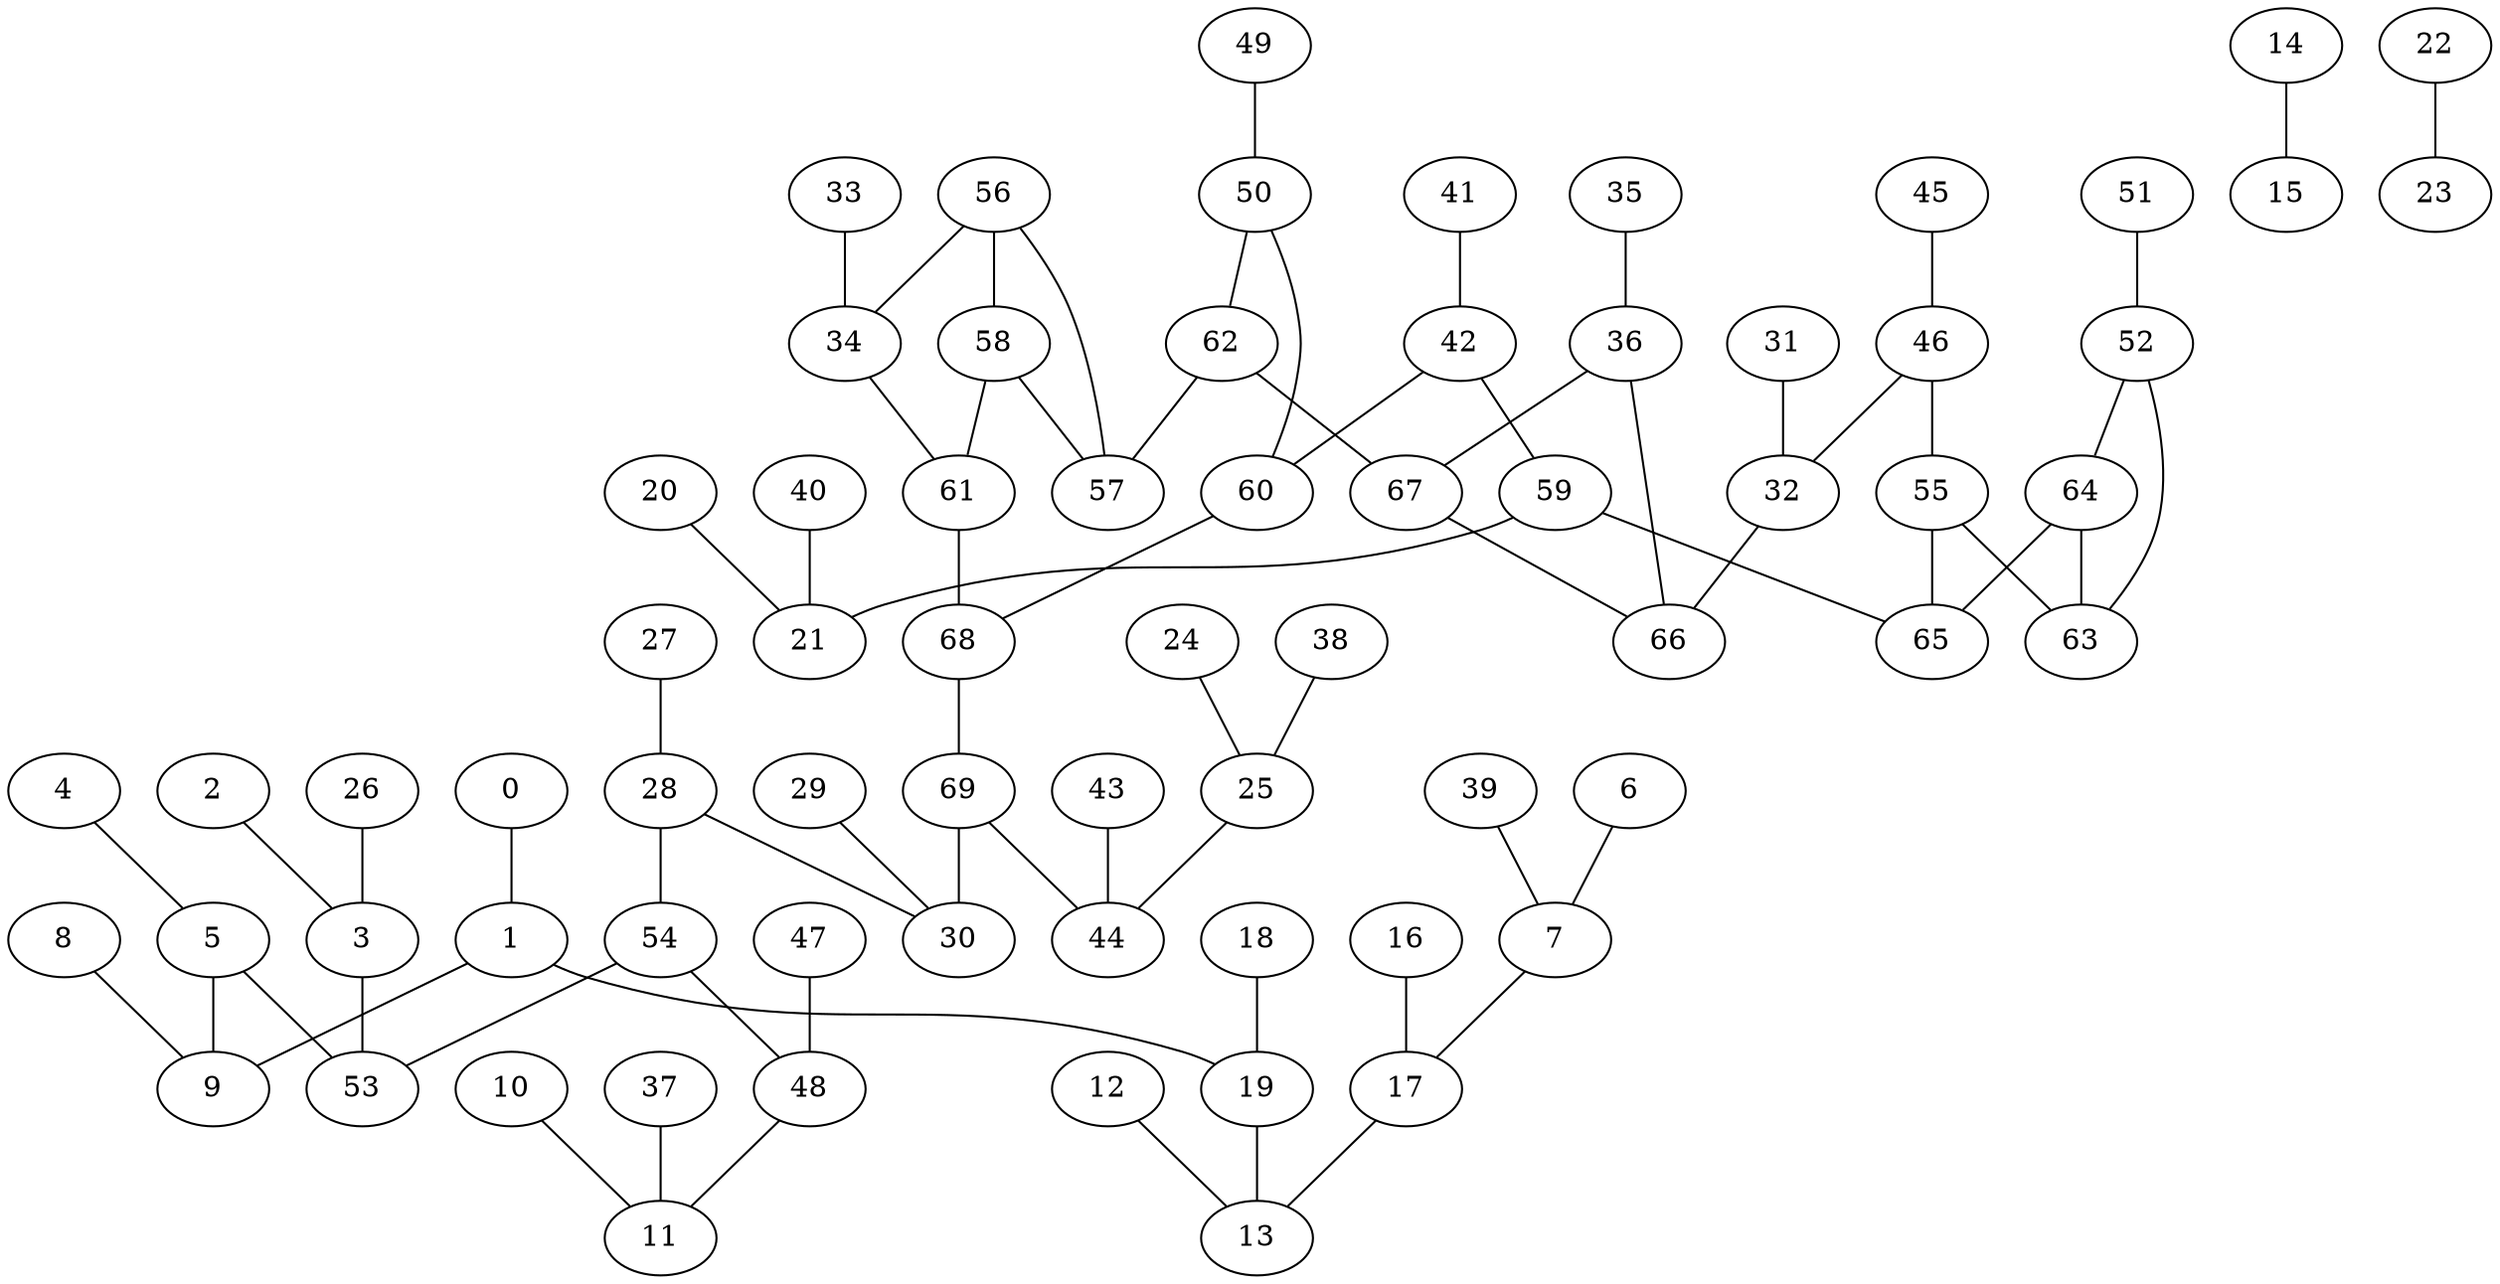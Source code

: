 graph G {
0 [spatial_node="74.1410029295507655433539184741675853729248046875 35.416300020898432876492734067142009735107421875 63.9489010423421433415569481439888477325439453125"];
1 [spatial_node="72.2506028495507734987768344581127166748046875 35.8889000408984344403506838716566562652587890625 62.29480099678035998067571199499070644378662109375"];
2 [spatial_node="74.613602949550767107211868278682231903076171875 28.090999710898433505690263700671494007110595703125 61.58590097725387835225774324499070644378662109375"];
3 [spatial_node="74.1410029295507655433539184741675853729248046875 28.79989974089843229876350960694253444671630859375 62.29480099678035998067571199499070644378662109375"];
4 [spatial_node="75.7951029995507639114293851889669895172119140625 29.745099780898431873765730415470898151397705078125 61.34960097074505114278508699499070644378662109375"];
5 [spatial_node="75.322502979550762347571435384452342987060546875 30.217699800898429884910001419484615325927734375 61.58590097725387835225774324499070644378662109375"];
6 [spatial_node="67.5246026495507720710520516149699687957763671875 35.18000001089843209456375916488468647003173828125 60.40440094470974230489446199499070644378662109375"];
7 [spatial_node="70.36020276955076724334503524005413055419921875 35.65260003089843365842170896939933300018310546875 62.29480099678035998067571199499070644378662109375"];
8 [spatial_node="76.26770301955076547528733499348163604736328125 35.416300020898432876492734067142009735107421875 61.11330096423622393331243074499070644378662109375"];
9 [spatial_node="75.0862029695507686710698180831968784332275390625 33.9984999608984281849188846535980701446533203125 62.53110100328918719014836824499070644378662109375"];
10 [spatial_node="75.55880298955077023492776788771152496337890625 28.090999710898433505690263700671494007110595703125 58.750300899147958944013225845992565155029296875"];
11 [spatial_node="73.4321028995507703029943513683974742889404296875 30.6902998208984314487679512239992618560791015625 52.370200723409624288251507095992565155029296875"];
12 [spatial_node="76.26770301955076547528733499348163604736328125 37.5430001108984328084261505864560604095458984375 58.277700886130304525067913345992565155029296875"];
13 [spatial_node="71.06910279955076248370460234582424163818359375 36.125200050898428116852301172912120819091796875 61.58590097725387835225774324499070644378662109375"];
14 [spatial_node="67.5246026495507720710520516149699687957763671875 28.090999710898433505690263700671494007110595703125 54.496900781989069173505413345992565155029296875"];
15 [spatial_node="70.8328027895507688072029850445687770843505859375 29.745099780898431873765730415470898151397705078125 51.897600710391969869306194595992565155029296875"];
16 [spatial_node="67.5246026495507720710520516149699687957763671875 29.27249976089843386262145941145718097686767578125 54.496900781989069173505413345992565155029296875"];
17 [spatial_node="70.596502779550775130701367743313312530517578125 35.416300020898432876492734067142009735107421875 62.05850099027153277120305574499070644378662109375"];
18 [spatial_node="69.65130273955077200298546813428401947021484375 38.724500160898429612643667496740818023681640625 62.76740100979801439962102449499070644378662109375"];
19 [spatial_node="71.7780028295507719349188846535980701446533203125 36.125200050898428116852301172912120819091796875 62.05850099027153277120305574499070644378662109375"];
20 [spatial_node="53.8192020695507693517356528900563716888427734375 31.39919985089843379455487593077123165130615234375 53.788000762462587545087444595992565155029296875"];
21 [spatial_node="55.237002129550774043309502303600311279296875 32.3443998908984298168434179387986660003662109375 51.18870069086549534631558344699442386627197265625"];
22 [spatial_node="53.1103020395507741113760857842862606048583984375 29.508799770898434644550434313714504241943359375 53.315400749444933126142132095992565155029296875"];
23 [spatial_node="57.600002229550767651744536124169826507568359375 30.217699800898429884910001419484615325927734375 50.95240068435666813684292719699442386627197265625"];
24 [spatial_node="64.689002529550776898759067989885807037353515625 29.508799770898434644550434313714504241943359375 53.079100742936105916669475845992565155029296875"];
25 [spatial_node="63.2712024695507722071852185763418674468994140625 29.745099780898431873765730415470898151397705078125 52.370200723409624288251507095992565155029296875"];
26 [spatial_node="70.36020276955076724334503524005413055419921875 32.816999910898431380701367743313312530517578125 61.58590097725387835225774324499070644378662109375"];
27 [spatial_node="63.9801024995507674475447856821119785308837890625 36.36150006089842889878127607516944408416748046875 43.6271004825830317486179410479962825775146484375"];
28 [spatial_node="68.46980268955076098791323602199554443359375 31.635499860898431023770172032527625560760498046875 53.315400749444933126142132095992565155029296875"];
29 [spatial_node="65.397902559550772139118635095655918121337890625 31.871799870898431805699146934784948825836181640625 50.00720065832135929895230219699442386627197265625"];
30 [spatial_node="65.16160254955076425176230259239673614501953125 31.39919985089843379455487593077123165130615234375 51.42500069737432255578823969699442386627197265625"];
31 [spatial_node="58.54520226955077077946043573319911956787109375 34.4710999808984297487768344581127166748046875 45.0449005216359950054538785479962825775146484375"];
32 [spatial_node="58.78150227955077156138941063545644283294677734375 34.4710999808984297487768344581127166748046875 45.5175005346536494243991910479962825775146484375"];
33 [spatial_node="64.689002529550776898759067989885807037353515625 33.2895999308984329445593175478279590606689453125 49.53460064530370488000698969699442386627197265625"];
34 [spatial_node="63.2712024695507722071852185763418674468994140625 32.58069990089843059877239284105598926544189453125 48.58940061926839604211636469699442386627197265625"];
35 [spatial_node="60.90820236955077149332282715477049350738525390625 31.871799870898431805699146934784948825836181640625 47.40790058672425999475308344699442386627197265625"];
36 [spatial_node="61.1445023795507722752518020570278167724609375 33.2895999308984329445593175478279590606689453125 46.93530057370660557580777094699442386627197265625"];
37 [spatial_node="76.0314030095507717987857176922261714935302734375 32.58069990089843059877239284105598926544189453125 51.42500069737432255578823969699442386627197265625"];
38 [spatial_node="62.56230243955076986139829386956989765167236328125 29.981399790898432655694705317728221416473388671875 52.606500729918451497724163345992565155029296875"];
39 [spatial_node="71.7780028295507719349188846535980701446533203125 35.416300020898432876492734067142009735107421875 63.9489010423421433415569481439888477325439453125"];
40 [spatial_node="54.7644021095507724794515524990856647491455078125 32.3443998908984298168434179387986660003662109375 50.47980067133901371789761469699442386627197265625"];
41 [spatial_node="59.25410229955076601982000283896923065185546875 34.23479997089842896684785955585539340972900390625 48.58940061926839604211636469699442386627197265625"];
42 [spatial_node="59.490402309550773907176335342228412628173828125 33.2895999308984329445593175478279590606689453125 50.24350066483018650842495844699442386627197265625"];
43 [spatial_node="59.0178022895507723433183855377137660980224609375 29.27249976089843386262145941145718097686767578125 51.18870069086549534631558344699442386627197265625"];
44 [spatial_node="63.74380248955077377104316838085651397705078125 29.745099780898431873765730415470898151397705078125 51.66130070388314976526089594699442386627197265625"];
45 [spatial_node="53.34660204955076778787770308554172515869140625 38.2519001408984280487857176922261714935302734375 51.897600710391969869306194595992565155029296875"];
46 [spatial_node="56.4185021795507708475270192138850688934326171875 35.65260003089843365842170896939933300018310546875 49.29830063879487767053433344699442386627197265625"];
47 [spatial_node="68.9424027095507625517711858265101909637451171875 28.090999710898433505690263700671494007110595703125 61.11330096423622393331243074499070644378662109375"];
48 [spatial_node="71.06910279955076248370460234582424163818359375 29.0361997508984330806924845091998577117919921875 55.205800801515550801923382095992565155029296875"];
49 [spatial_node="62.08970241955076829754034406505525112152099609375 34.4710999808984297487768344581127166748046875 46.93530057370660557580777094699442386627197265625"];
50 [spatial_node="61.8534024095507675156113691627979278564453125 33.52589994089843372648829245008528232574462890625 48.58940061926839604211636469699442386627197265625"];
51 [spatial_node="53.8192020695507693517356528900563716888427734375 35.8889000408984344403506838716566562652587890625 52.133900716900797078778850845992565155029296875"];
52 [spatial_node="56.891102199550772411384969018399715423583984375 34.9437000008984313126347842626273632049560546875 51.66130070388314976526089594699442386627197265625"];
53 [spatial_node="75.0862029695507686710698180831968784332275390625 29.981399790898432655694705317728221416473388671875 61.34960097074505114278508699499070644378662109375"];
54 [spatial_node="71.5417028195507640475625521503388881683349609375 30.45399981089843066683897632174193859100341796875 55.914700821042032430341350845992565155029296875"];
55 [spatial_node="57.1274022095507660878865863196551799774169921875 35.18000001089843209456375916488468647003173828125 50.47980067133901371789761469699442386627197265625"];
56 [spatial_node="63.03490245955077142525624367408454418182373046875 32.58069990089843059877239284105598926544189453125 48.58940061926839604211636469699442386627197265625"];
57 [spatial_node="62.3260024295507690794693189673125743865966796875 32.816999910898431380701367743313312530517578125 48.35310061275956883264370844699442386627197265625"];
58 [spatial_node="63.03490245955077142525624367408454418182373046875 32.3443998908984298168434179387986660003662109375 48.58940061926839604211636469699442386627197265625"];
59 [spatial_node="57.1274022095507660878865863196551799774169921875 33.7621999508984345084172673523426055908203125 51.18870069086549534631558344699442386627197265625"];
60 [spatial_node="62.08970241955076829754034406505525112152099609375 32.3443998908984298168434179387986660003662109375 50.71610067784784092737027094699442386627197265625"];
61 [spatial_node="63.2712024695507722071852185763418674468994140625 32.3443998908984298168434179387986660003662109375 48.58940061926839604211636469699442386627197265625"];
62 [spatial_node="61.8534024095507675156113691627979278564453125 33.2895999308984329445593175478279590606689453125 48.35310061275956883264370844699442386627197265625"];
63 [spatial_node="57.600002229550767651744536124169826507568359375 35.416300020898432876492734067142009735107421875 52.370200723409624288251507095992565155029296875"];
64 [spatial_node="57.1274022095507660878865863196551799774169921875 34.4710999808984297487768344581127166748046875 51.66130070388314976526089594699442386627197265625"];
65 [spatial_node="57.1274022095507660878865863196551799774169921875 34.23479997089842896684785955585539340972900390625 51.42500069737432255578823969699442386627197265625"];
66 [spatial_node="59.0178022895507723433183855377137660980224609375 34.4710999808984297487768344581127166748046875 45.7538005411624766338718472979962825775146484375"];
67 [spatial_node="60.90820236955077149332282715477049350738525390625 33.52589994089843372648829245008528232574462890625 47.40790058672425999475308344699442386627197265625"];
68 [spatial_node="63.507502479550765883686835877597332000732421875 31.635499860898431023770172032527625560760498046875 50.71610067784784092737027094699442386627197265625"];
69 [spatial_node="64.2164025095507753349011181853711605072021484375 31.16289984089843301262590102851390838623046875 51.18870069086549534631558344699442386627197265625"];
0--1  [spatial_edge="[{73.904702919550771866852301172912120819091796875 35.65260003089843365842170896939933300018310546875 63.9489010423421433415569481439888477325439453125},{73.6684029095507639794959686696529388427734375 35.65260003089843365842170896939933300018310546875 63.7126010358333161320842918939888477325439453125},{73.6684029095507639794959686696529388427734375 35.65260003089843365842170896939933300018310546875 63.4763010293244889226116356439888477325439453125},{73.4321028995507703029943513683974742889404296875 35.8889000408984344403506838716566562652587890625 63.2400010228156617131389793939888477325439453125},{73.1958028895507624156380188651382923126220703125 35.8889000408984344403506838716566562652587890625 63.2400010228156617131389793939888477325439453125},{72.9595028795507687391364015638828277587890625 35.8889000408984344403506838716566562652587890625 63.00370101630684160909368074499070644378662109375},{72.723202869550760851780069060623645782470703125 36.125200050898428116852301172912120819091796875 62.76740100979801439962102449499070644378662109375},{72.4869028595507671752784517593681812286376953125 35.8889000408984344403506838716566562652587890625 62.53110100328918719014836824499070644378662109375}]"];
2--3  [spatial_edge="[{74.3773029395507734307102509774267673492431640625 28.32729972089843073490555980242788791656494140625 61.82220098376270556173039949499070644378662109375},{74.3773029395507734307102509774267673492431640625 28.563599730898431516834534704685211181640625 62.05850099027153277120305574499070644378662109375}]"];
4--5  [spatial_edge="[{75.55880298955077023492776788771152496337890625 29.981399790898432655694705317728221416473388671875 61.58590097725387835225774324499070644378662109375}]"];
6--7  [spatial_edge="[{67.760902659550765747553668916225433349609375 35.416300020898432876492734067142009735107421875 60.40440094470974230489446199499070644378662109375},{67.760902659550765747553668916225433349609375 35.65260003089843365842170896939933300018310546875 60.64070095121856951436711824499070644378662109375},{67.760902659550765747553668916225433349609375 35.8889000408984344403506838716566562652587890625 60.87700095772739672383977449499070644378662109375},{67.997202669550773634910001419484615325927734375 36.125200050898428116852301172912120819091796875 60.87700095772739672383977449499070644378662109375},{68.2335026795507673114116187207400798797607421875 36.125200050898428116852301172912120819091796875 61.11330096423622393331243074499070644378662109375},{68.46980268955076098791323602199554443359375 36.36150006089842889878127607516944408416748046875 61.34960097074505114278508699499070644378662109375},{68.706102699550768875269568525254726409912109375 36.36150006089842889878127607516944408416748046875 61.58590097725387835225774324499070644378662109375},{68.9424027095507625517711858265101909637451171875 36.5978000708984296807102509774267673492431640625 61.82220098376270556173039949499070644378662109375},{69.1787027195507704391275183297693729400634765625 36.5978000708984296807102509774267673492431640625 61.82220098376270556173039949499070644378662109375},{69.415002729550764115629135631024837493896484375 36.36150006089842889878127607516944408416748046875 62.05850099027153277120305574499070644378662109375},{69.65130273955077200298546813428401947021484375 36.36150006089842889878127607516944408416748046875 62.05850099027153277120305574499070644378662109375},{69.8876027495507656794870854355394840240478515625 36.125200050898428116852301172912120819091796875 62.29480099678035998067571199499070644378662109375},{70.1239027595507735668434179387986660003662109375 35.8889000408984344403506838716566562652587890625 62.29480099678035998067571199499070644378662109375}]"];
8--9  [spatial_edge="[{76.0314030095507717987857176922261714935302734375 35.18000001089843209456375916488468647003173828125 61.34960097074505114278508699499070644378662109375},{76.0314030095507717987857176922261714935302734375 35.18000001089843209456375916488468647003173828125 61.58590097725387835225774324499070644378662109375},{75.7951029995507639114293851889669895172119140625 34.9437000008984313126347842626273632049560546875 61.82220098376270556173039949499070644378662109375},{75.7951029995507639114293851889669895172119140625 34.70739999089843053070580936037003993988037109375 62.05850099027153277120305574499070644378662109375},{75.55880298955077023492776788771152496337890625 34.4710999808984297487768344581127166748046875 62.29480099678035998067571199499070644378662109375},{75.322502979550762347571435384452342987060546875 34.23479997089842896684785955585539340972900390625 62.53110100328918719014836824499070644378662109375}]"];
10--11  [spatial_edge="[{75.55880298955077023492776788771152496337890625 28.090999710898433505690263700671494007110595703125 58.514000892639131734540569595992565155029296875},{75.7951029995507639114293851889669895172119140625 28.32729972089843073490555980242788791656494140625 58.277700886130304525067913345992565155029296875},{75.7951029995507639114293851889669895172119140625 28.563599730898431516834534704685211181640625 58.041400879621477315595257095992565155029296875},{75.7951029995507639114293851889669895172119140625 28.79989974089843229876350960694253444671630859375 57.805100873112650106122600845992565155029296875},{75.7951029995507639114293851889669895172119140625 29.0361997508984330806924845091998577117919921875 57.568800866603822896649944595992565155029296875},{75.7951029995507639114293851889669895172119140625 29.27249976089843386262145941145718097686767578125 57.332500860094995687177288345992565155029296875},{75.7951029995507639114293851889669895172119140625 29.27249976089843386262145941145718097686767578125 57.096200853586168477704632095992565155029296875},{75.55880298955077023492776788771152496337890625 29.508799770898434644550434313714504241943359375 56.859900847077341268231975845992565155029296875},{75.55880298955077023492776788771152496337890625 29.745099780898431873765730415470898151397705078125 56.623600840568514058759319595992565155029296875},{75.55880298955077023492776788771152496337890625 29.981399790898432655694705317728221416473388671875 56.387300834059686849286663345992565155029296875},{75.55880298955077023492776788771152496337890625 30.217699800898429884910001419484615325927734375 56.151000827550859639814007095992565155029296875},{75.55880298955077023492776788771152496337890625 30.217699800898429884910001419484615325927734375 55.914700821042032430341350845992565155029296875},{75.55880298955077023492776788771152496337890625 30.217699800898429884910001419484615325927734375 55.678400814533205220868694595992565155029296875},{75.55880298955077023492776788771152496337890625 30.45399981089843066683897632174193859100341796875 55.442100808024378011396038345992565155029296875},{75.322502979550762347571435384452342987060546875 30.6902998208984314487679512239992618560791015625 55.205800801515550801923382095992565155029296875},{75.322502979550762347571435384452342987060546875 30.6902998208984314487679512239992618560791015625 54.969500795006723592450725845992565155029296875},{75.322502979550762347571435384452342987060546875 30.6902998208984314487679512239992618560791015625 54.733200788497896382978069595992565155029296875},{75.322502979550762347571435384452342987060546875 30.92659983089843223069692612625658512115478515625 54.496900781989069173505413345992565155029296875},{75.0862029695507686710698180831968784332275390625 30.92659983089843223069692612625658512115478515625 54.260600775480241964032757095992565155029296875},{75.0862029695507686710698180831968784332275390625 30.92659983089843223069692612625658512115478515625 54.024300768971414754560100845992565155029296875},{75.0862029695507686710698180831968784332275390625 30.92659983089843223069692612625658512115478515625 53.788000762462587545087444595992565155029296875},{74.8499029595507607837134855799376964569091796875 30.6902998208984314487679512239992618560791015625 53.551700755953760335614788345992565155029296875},{74.8499029595507607837134855799376964569091796875 30.6902998208984314487679512239992618560791015625 53.315400749444933126142132095992565155029296875},{74.613602949550767107211868278682231903076171875 30.45399981089843066683897632174193859100341796875 53.079100742936105916669475845992565155029296875},{74.3773029395507734307102509774267673492431640625 30.45399981089843066683897632174193859100341796875 52.842800736427278707196819595992565155029296875},{74.1410029295507655433539184741675853729248046875 30.217699800898429884910001419484615325927734375 52.606500729918451497724163345992565155029296875},{74.1410029295507655433539184741675853729248046875 30.217699800898429884910001419484615325927734375 52.370200723409624288251507095992565155029296875},{73.904702919550771866852301172912120819091796875 30.45399981089843066683897632174193859100341796875 52.133900716900797078778850845992565155029296875},{73.6684029095507639794959686696529388427734375 30.6902998208984314487679512239992618560791015625 52.370200723409624288251507095992565155029296875}]"];
12--13  [spatial_edge="[{76.0314030095507717987857176922261714935302734375 37.5430001108984328084261505864560604095458984375 58.277700886130304525067913345992565155029296875},{75.7951029995507639114293851889669895172119140625 37.77930012089843359035512548871338367462158203125 58.277700886130304525067913345992565155029296875},{75.55880298955077023492776788771152496337890625 37.77930012089843359035512548871338367462158203125 58.514000892639131734540569595992565155029296875},{75.322502979550762347571435384452342987060546875 38.01560013089842726685674278996884822845458984375 58.514000892639131734540569595992565155029296875},{75.0862029695507686710698180831968784332275390625 38.01560013089842726685674278996884822845458984375 58.514000892639131734540569595992565155029296875},{74.8499029595507607837134855799376964569091796875 38.01560013089842726685674278996884822845458984375 58.514000892639131734540569595992565155029296875},{74.613602949550767107211868278682231903076171875 38.2519001408984280487857176922261714935302734375 58.750300899147958944013225845992565155029296875},{74.3773029395507734307102509774267673492431640625 38.2519001408984280487857176922261714935302734375 58.514000892639131734540569595992565155029296875},{74.1410029295507655433539184741675853729248046875 38.2519001408984280487857176922261714935302734375 58.750300899147958944013225845992565155029296875},{73.904702919550771866852301172912120819091796875 38.48820015089842883071469259448349475860595703125 58.750300899147958944013225845992565155029296875},{73.6684029095507639794959686696529388427734375 38.48820015089842883071469259448349475860595703125 58.750300899147958944013225845992565155029296875},{73.4321028995507703029943513683974742889404296875 38.48820015089842883071469259448349475860595703125 58.986600905656786153485882095992565155029296875},{73.1958028895507624156380188651382923126220703125 38.48820015089842883071469259448349475860595703125 58.986600905656786153485882095992565155029296875},{72.9595028795507687391364015638828277587890625 38.48820015089842883071469259448349475860595703125 58.986600905656786153485882095992565155029296875},{72.723202869550760851780069060623645782470703125 38.724500160898429612643667496740818023681640625 59.222900912165613362958538345992565155029296875},{72.4869028595507671752784517593681812286376953125 38.48820015089842883071469259448349475860595703125 59.222900912165613362958538345992565155029296875},{72.2506028495507734987768344581127166748046875 38.48820015089842883071469259448349475860595703125 59.459200918674440572431194595992565155029296875},{72.014302839550765611420501954853534698486328125 38.48820015089842883071469259448349475860595703125 59.459200918674440572431194595992565155029296875},{71.7780028295507719349188846535980701446533203125 38.2519001408984280487857176922261714935302734375 59.695500925183267781903850845992565155029296875},{71.5417028195507640475625521503388881683349609375 38.2519001408984280487857176922261714935302734375 59.931800931692094991376507095992565155029296875},{71.305402809550770371060934849083423614501953125 38.01560013089842726685674278996884822845458984375 60.16810093820091509542180574499070644378662109375},{71.06910279955076248370460234582424163818359375 38.01560013089842726685674278996884822845458984375 60.16810093820091509542180574499070644378662109375},{70.8328027895507688072029850445687770843505859375 37.77930012089843359035512548871338367462158203125 60.40440094470974230489446199499070644378662109375},{70.8328027895507688072029850445687770843505859375 37.5430001108984328084261505864560604095458984375 60.64070095121856951436711824499070644378662109375},{70.596502779550775130701367743313312530517578125 37.30670010089843202649717568419873714447021484375 60.87700095772739672383977449499070644378662109375},{70.596502779550775130701367743313312530517578125 37.07040009089843124456820078194141387939453125 61.11330096423622393331243074499070644378662109375},{70.596502779550775130701367743313312530517578125 36.83410008089843046263922587968409061431884765625 61.11330096423622393331243074499070644378662109375},{70.8328027895507688072029850445687770843505859375 36.5978000708984296807102509774267673492431640625 61.34960097074505114278508699499070644378662109375},{70.8328027895507688072029850445687770843505859375 36.36150006089842889878127607516944408416748046875 61.34960097074505114278508699499070644378662109375}]"];
14--15  [spatial_edge="[{67.760902659550765747553668916225433349609375 28.32729972089843073490555980242788791656494140625 54.260600775480241964032757095992565155029296875},{67.997202669550773634910001419484615325927734375 28.563599730898431516834534704685211181640625 54.024300768971414754560100845992565155029296875},{68.2335026795507673114116187207400798797607421875 28.563599730898431516834534704685211181640625 53.788000762462587545087444595992565155029296875},{68.2335026795507673114116187207400798797607421875 28.563599730898431516834534704685211181640625 53.551700755953760335614788345992565155029296875},{68.46980268955076098791323602199554443359375 28.79989974089843229876350960694253444671630859375 53.315400749444933126142132095992565155029296875},{68.706102699550768875269568525254726409912109375 28.79989974089843229876350960694253444671630859375 53.315400749444933126142132095992565155029296875},{68.9424027095507625517711858265101909637451171875 29.0361997508984330806924845091998577117919921875 53.079100742936105916669475845992565155029296875},{69.1787027195507704391275183297693729400634765625 29.27249976089843386262145941145718097686767578125 52.842800736427278707196819595992565155029296875},{69.415002729550764115629135631024837493896484375 29.27249976089843386262145941145718097686767578125 52.606500729918451497724163345992565155029296875},{69.65130273955077200298546813428401947021484375 29.27249976089843386262145941145718097686767578125 52.606500729918451497724163345992565155029296875},{69.8876027495507656794870854355394840240478515625 29.508799770898434644550434313714504241943359375 52.370200723409624288251507095992565155029296875},{70.1239027595507735668434179387986660003662109375 29.508799770898434644550434313714504241943359375 52.370200723409624288251507095992565155029296875},{70.36020276955076724334503524005413055419921875 29.508799770898434644550434313714504241943359375 52.133900716900797078778850845992565155029296875},{70.596502779550775130701367743313312530517578125 29.745099780898431873765730415470898151397705078125 52.133900716900797078778850845992565155029296875}]"];
16--17  [spatial_edge="[{67.760902659550765747553668916225433349609375 29.27249976089843386262145941145718097686767578125 54.733200788497896382978069595992565155029296875},{67.997202669550773634910001419484615325927734375 29.27249976089843386262145941145718097686767578125 54.969500795006723592450725845992565155029296875},{68.2335026795507673114116187207400798797607421875 29.27249976089843386262145941145718097686767578125 55.205800801515550801923382095992565155029296875},{68.46980268955076098791323602199554443359375 29.27249976089843386262145941145718097686767578125 55.442100808024378011396038345992565155029296875},{68.706102699550768875269568525254726409912109375 29.508799770898434644550434313714504241943359375 55.678400814533205220868694595992565155029296875},{68.706102699550768875269568525254726409912109375 29.508799770898434644550434313714504241943359375 55.914700821042032430341350845992565155029296875},{68.9424027095507625517711858265101909637451171875 29.745099780898431873765730415470898151397705078125 56.151000827550859639814007095992565155029296875},{68.9424027095507625517711858265101909637451171875 29.745099780898431873765730415470898151397705078125 56.387300834059686849286663345992565155029296875},{69.1787027195507704391275183297693729400634765625 29.745099780898431873765730415470898151397705078125 56.623600840568514058759319595992565155029296875},{69.415002729550764115629135631024837493896484375 29.981399790898432655694705317728221416473388671875 56.859900847077341268231975845992565155029296875},{69.415002729550764115629135631024837493896484375 29.981399790898432655694705317728221416473388671875 57.096200853586168477704632095992565155029296875},{69.65130273955077200298546813428401947021484375 30.217699800898429884910001419484615325927734375 57.332500860094995687177288345992565155029296875},{69.65130273955077200298546813428401947021484375 30.45399981089843066683897632174193859100341796875 57.568800866603822896649944595992565155029296875},{69.65130273955077200298546813428401947021484375 30.6902998208984314487679512239992618560791015625 57.805100873112650106122600845992565155029296875},{69.65130273955077200298546813428401947021484375 30.6902998208984314487679512239992618560791015625 58.041400879621477315595257095992565155029296875},{69.8876027495507656794870854355394840240478515625 30.92659983089843223069692612625658512115478515625 58.277700886130304525067913345992565155029296875},{69.8876027495507656794870854355394840240478515625 31.16289984089843301262590102851390838623046875 58.514000892639131734540569595992565155029296875},{69.8876027495507656794870854355394840240478515625 31.39919985089843379455487593077123165130615234375 58.750300899147958944013225845992565155029296875},{70.1239027595507735668434179387986660003662109375 31.635499860898431023770172032527625560760498046875 58.986600905656786153485882095992565155029296875},{70.1239027595507735668434179387986660003662109375 31.871799870898431805699146934784948825836181640625 59.222900912165613362958538345992565155029296875},{70.1239027595507735668434179387986660003662109375 32.10809988089842903491444303654134273529052734375 59.459200918674440572431194595992565155029296875},{70.1239027595507735668434179387986660003662109375 32.3443998908984298168434179387986660003662109375 59.695500925183267781903850845992565155029296875},{70.1239027595507735668434179387986660003662109375 32.58069990089843059877239284105598926544189453125 59.695500925183267781903850845992565155029296875},{70.36020276955076724334503524005413055419921875 32.816999910898431380701367743313312530517578125 59.931800931692094991376507095992565155029296875},{70.36020276955076724334503524005413055419921875 33.05329992089843216263034264557063579559326171875 60.16810093820091509542180574499070644378662109375},{70.36020276955076724334503524005413055419921875 33.2895999308984329445593175478279590606689453125 60.40440094470974230489446199499070644378662109375},{70.36020276955076724334503524005413055419921875 33.52589994089843372648829245008528232574462890625 60.64070095121856951436711824499070644378662109375},{70.36020276955076724334503524005413055419921875 33.7621999508984345084172673523426055908203125 60.64070095121856951436711824499070644378662109375},{70.36020276955076724334503524005413055419921875 33.9984999608984281849188846535980701446533203125 60.87700095772739672383977449499070644378662109375},{70.36020276955076724334503524005413055419921875 34.23479997089842896684785955585539340972900390625 61.11330096423622393331243074499070644378662109375},{70.36020276955076724334503524005413055419921875 34.4710999808984297487768344581127166748046875 61.34960097074505114278508699499070644378662109375},{70.36020276955076724334503524005413055419921875 34.70739999089843053070580936037003993988037109375 61.58590097725387835225774324499070644378662109375},{70.36020276955076724334503524005413055419921875 34.9437000008984313126347842626273632049560546875 61.82220098376270556173039949499070644378662109375},{70.36020276955076724334503524005413055419921875 35.18000001089843209456375916488468647003173828125 61.82220098376270556173039949499070644378662109375}]"];
18--19  [spatial_edge="[{69.8876027495507656794870854355394840240478515625 38.48820015089842883071469259448349475860595703125 62.76740100979801439962102449499070644378662109375},{69.8876027495507656794870854355394840240478515625 38.2519001408984280487857176922261714935302734375 62.53110100328918719014836824499070644378662109375},{70.1239027595507735668434179387986660003662109375 38.01560013089842726685674278996884822845458984375 62.53110100328918719014836824499070644378662109375},{70.36020276955076724334503524005413055419921875 37.77930012089843359035512548871338367462158203125 62.53110100328918719014836824499070644378662109375},{70.596502779550775130701367743313312530517578125 37.77930012089843359035512548871338367462158203125 62.29480099678035998067571199499070644378662109375},{70.8328027895507688072029850445687770843505859375 37.5430001108984328084261505864560604095458984375 62.53110100328918719014836824499070644378662109375},{71.06910279955076248370460234582424163818359375 37.30670010089843202649717568419873714447021484375 62.53110100328918719014836824499070644378662109375},{71.305402809550770371060934849083423614501953125 37.07040009089843124456820078194141387939453125 62.53110100328918719014836824499070644378662109375},{71.5417028195507640475625521503388881683349609375 36.83410008089843046263922587968409061431884765625 62.53110100328918719014836824499070644378662109375},{71.7780028295507719349188846535980701446533203125 36.5978000708984296807102509774267673492431640625 62.53110100328918719014836824499070644378662109375},{71.7780028295507719349188846535980701446533203125 36.36150006089842889878127607516944408416748046875 62.29480099678035998067571199499070644378662109375}]"];
20--21  [spatial_edge="[{54.05550207955077013366462779231369495391845703125 31.635499860898431023770172032527625560760498046875 53.551700755953760335614788345992565155029296875},{54.05550207955077013366462779231369495391845703125 31.871799870898431805699146934784948825836181640625 53.551700755953760335614788345992565155029296875},{54.291802089550770915593602694571018218994140625 32.10809988089842903491444303654134273529052734375 53.315400749444933126142132095992565155029296875},{54.52810209955077169752257759682834148406982421875 32.3443998908984298168434179387986660003662109375 53.079100742936105916669475845992565155029296875},{54.291802089550770915593602694571018218994140625 32.3443998908984298168434179387986660003662109375 52.842800736427278707196819595992565155029296875},{54.291802089550770915593602694571018218994140625 32.3443998908984298168434179387986660003662109375 52.606500729918451497724163345992565155029296875},{54.291802089550770915593602694571018218994140625 32.3443998908984298168434179387986660003662109375 52.370200723409624288251507095992565155029296875},{54.52810209955077169752257759682834148406982421875 32.58069990089843059877239284105598926544189453125 52.133900716900797078778850845992565155029296875},{54.7644021095507724794515524990856647491455078125 32.58069990089843059877239284105598926544189453125 51.897600710391969869306194595992565155029296875},{54.7644021095507724794515524990856647491455078125 32.58069990089843059877239284105598926544189453125 51.66130070388314976526089594699442386627197265625},{55.00070211955077326138052740134298801422119140625 32.58069990089843059877239284105598926544189453125 51.42500069737432255578823969699442386627197265625}]"];
22--23  [spatial_edge="[{53.1103020395507741113760857842862606048583984375 29.27249976089843386262145941145718097686767578125 53.079100742936105916669475845992565155029296875},{53.1103020395507741113760857842862606048583984375 29.0361997508984330806924845091998577117919921875 52.842800736427278707196819595992565155029296875},{53.34660204955076778787770308554172515869140625 28.79989974089843229876350960694253444671630859375 52.606500729918451497724163345992565155029296875},{53.34660204955076778787770308554172515869140625 28.79989974089843229876350960694253444671630859375 52.370200723409624288251507095992565155029296875},{53.582902059550775675234035588800907135009765625 28.563599730898431516834534704685211181640625 52.133900716900797078778850845992565155029296875},{53.8192020695507693517356528900563716888427734375 28.32729972089843073490555980242788791656494140625 51.897600710391969869306194595992565155029296875},{54.05550207955077013366462779231369495391845703125 28.32729972089843073490555980242788791656494140625 51.66130070388314976526089594699442386627197265625},{54.291802089550770915593602694571018218994140625 28.32729972089843073490555980242788791656494140625 51.66130070388314976526089594699442386627197265625},{54.52810209955077169752257759682834148406982421875 28.32729972089843073490555980242788791656494140625 51.42500069737432255578823969699442386627197265625},{54.7644021095507724794515524990856647491455078125 28.563599730898431516834534704685211181640625 51.42500069737432255578823969699442386627197265625},{55.00070211955077326138052740134298801422119140625 28.563599730898431516834534704685211181640625 51.18870069086549534631558344699442386627197265625},{55.237002129550774043309502303600311279296875 28.79989974089843229876350960694253444671630859375 51.18870069086549534631558344699442386627197265625},{55.4733021395507677198111196048557758331298828125 28.79989974089843229876350960694253444671630859375 51.18870069086549534631558344699442386627197265625},{55.7096021495507756071674521081149578094482421875 29.0361997508984330806924845091998577117919921875 50.95240068435666813684292719699442386627197265625},{55.94590215955076928366906940937042236328125 29.0361997508984330806924845091998577117919921875 50.95240068435666813684292719699442386627197265625},{56.18220216955077006559804431162774562835693359375 29.27249976089843386262145941145718097686767578125 50.95240068435666813684292719699442386627197265625},{56.4185021795507708475270192138850688934326171875 29.508799770898434644550434313714504241943359375 50.95240068435666813684292719699442386627197265625},{56.65480218955077162945599411614239215850830078125 29.745099780898431873765730415470898151397705078125 50.95240068435666813684292719699442386627197265625},{56.891102199550772411384969018399715423583984375 29.745099780898431873765730415470898151397705078125 50.95240068435666813684292719699442386627197265625},{57.1274022095507660878865863196551799774169921875 29.981399790898432655694705317728221416473388671875 50.95240068435666813684292719699442386627197265625},{57.3637022195507739752429188229143619537353515625 29.981399790898432655694705317728221416473388671875 50.95240068435666813684292719699442386627197265625}]"];
24--25  [spatial_edge="[{64.45270251955076901140273548662662506103515625 29.508799770898434644550434313714504241943359375 53.079100742936105916669475845992565155029296875},{64.2164025095507753349011181853711605072021484375 29.508799770898434644550434313714504241943359375 53.079100742936105916669475845992565155029296875},{63.9801024995507674475447856821119785308837890625 29.508799770898434644550434313714504241943359375 52.842800736427278707196819595992565155029296875},{63.74380248955077377104316838085651397705078125 29.508799770898434644550434313714504241943359375 52.842800736427278707196819595992565155029296875},{63.507502479550765883686835877597332000732421875 29.745099780898431873765730415470898151397705078125 52.606500729918451497724163345992565155029296875}]"];
26--3  [spatial_edge="[{70.596502779550775130701367743313312530517578125 32.58069990089843059877239284105598926544189453125 61.58590097725387835225774324499070644378662109375},{70.8328027895507688072029850445687770843505859375 32.58069990089843059877239284105598926544189453125 61.58590097725387835225774324499070644378662109375},{71.06910279955076248370460234582424163818359375 32.58069990089843059877239284105598926544189453125 61.58590097725387835225774324499070644378662109375},{71.305402809550770371060934849083423614501953125 32.3443998908984298168434179387986660003662109375 61.82220098376270556173039949499070644378662109375},{71.5417028195507640475625521503388881683349609375 32.10809988089842903491444303654134273529052734375 62.05850099027153277120305574499070644378662109375},{71.7780028295507719349188846535980701446533203125 31.871799870898431805699146934784948825836181640625 62.29480099678035998067571199499070644378662109375},{72.014302839550765611420501954853534698486328125 31.635499860898431023770172032527625560760498046875 62.53110100328918719014836824499070644378662109375},{72.014302839550765611420501954853534698486328125 31.39919985089843379455487593077123165130615234375 62.76740100979801439962102449499070644378662109375},{72.2506028495507734987768344581127166748046875 31.16289984089843301262590102851390838623046875 63.00370101630684160909368074499070644378662109375},{72.2506028495507734987768344581127166748046875 30.92659983089843223069692612625658512115478515625 63.2400010228156617131389793939888477325439453125},{72.2506028495507734987768344581127166748046875 30.92659983089843223069692612625658512115478515625 63.4763010293244889226116356439888477325439453125},{72.2506028495507734987768344581127166748046875 30.92659983089843223069692612625658512115478515625 63.7126010358333161320842918939888477325439453125},{72.014302839550765611420501954853534698486328125 30.6902998208984314487679512239992618560791015625 63.9489010423421433415569481439888477325439453125},{72.2506028495507734987768344581127166748046875 30.45399981089843066683897632174193859100341796875 64.1852010488509705510296043939888477325439453125},{72.4869028595507671752784517593681812286376953125 30.45399981089843066683897632174193859100341796875 64.1852010488509705510296043939888477325439453125},{72.723202869550760851780069060623645782470703125 30.217699800898429884910001419484615325927734375 64.1852010488509705510296043939888477325439453125},{72.9595028795507687391364015638828277587890625 29.981399790898432655694705317728221416473388671875 64.1852010488509705510296043939888477325439453125},{73.1958028895507624156380188651382923126220703125 29.981399790898432655694705317728221416473388671875 63.9489010423421433415569481439888477325439453125},{73.4321028995507703029943513683974742889404296875 29.745099780898431873765730415470898151397705078125 63.7126010358333161320842918939888477325439453125},{73.4321028995507703029943513683974742889404296875 29.745099780898431873765730415470898151397705078125 63.4763010293244889226116356439888477325439453125},{73.4321028995507703029943513683974742889404296875 29.508799770898434644550434313714504241943359375 63.2400010228156617131389793939888477325439453125},{73.6684029095507639794959686696529388427734375 29.27249976089843386262145941145718097686767578125 63.00370101630684160909368074499070644378662109375},{73.904702919550771866852301172912120819091796875 29.0361997508984330806924845091998577117919921875 62.76740100979801439962102449499070644378662109375},{74.1410029295507655433539184741675853729248046875 28.79989974089843229876350960694253444671630859375 62.53110100328918719014836824499070644378662109375}]"];
27--28  [spatial_edge="[{63.74380248955077377104316838085651397705078125 36.125200050898428116852301172912120819091796875 43.8634004890918589580905972979962825775146484375},{63.507502479550765883686835877597332000732421875 35.8889000408984344403506838716566562652587890625 44.0997004956006861675632535479962825775146484375},{63.507502479550765883686835877597332000732421875 35.65260003089843365842170896939933300018310546875 44.3360005021095133770359097979962825775146484375},{63.2712024695507722071852185763418674468994140625 35.416300020898432876492734067142009735107421875 44.5723005086183405865085660479962825775146484375},{63.03490245955077142525624367408454418182373046875 35.18000001089843209456375916488468647003173828125 44.5723005086183405865085660479962825775146484375},{63.03490245955077142525624367408454418182373046875 34.9437000008984313126347842626273632049560546875 44.8086005151271677959812222979962825775146484375},{63.03490245955077142525624367408454418182373046875 34.70739999089843053070580936037003993988037109375 45.0449005216359950054538785479962825775146484375},{63.03490245955077142525624367408454418182373046875 34.4710999808984297487768344581127166748046875 45.2812005281448222149265347979962825775146484375},{63.03490245955077142525624367408454418182373046875 34.23479997089842896684785955585539340972900390625 45.5175005346536494243991910479962825775146484375},{63.03490245955077142525624367408454418182373046875 33.9984999608984281849188846535980701446533203125 45.7538005411624766338718472979962825775146484375},{63.2712024695507722071852185763418674468994140625 33.7621999508984345084172673523426055908203125 45.7538005411624766338718472979962825775146484375},{63.2712024695507722071852185763418674468994140625 33.52589994089843372648829245008528232574462890625 45.9901005476713038433445035479962825775146484375},{63.507502479550765883686835877597332000732421875 33.2895999308984329445593175478279590606689453125 46.2264005541801310528171597979962825775146484375},{63.74380248955077377104316838085651397705078125 33.05329992089843216263034264557063579559326171875 46.4627005606889582622898160479962825775146484375},{63.9801024995507674475447856821119785308837890625 33.05329992089843216263034264557063579559326171875 46.69900056719777836633511469699442386627197265625},{64.2164025095507753349011181853711605072021484375 33.05329992089843216263034264557063579559326171875 46.93530057370660557580777094699442386627197265625},{64.45270251955076901140273548662662506103515625 33.05329992089843216263034264557063579559326171875 46.93530057370660557580777094699442386627197265625},{64.689002529550776898759067989885807037353515625 32.816999910898431380701367743313312530517578125 47.17160058021543278528042719699442386627197265625},{64.9253025395507705752606852911412715911865234375 32.816999910898431380701367743313312530517578125 47.40790058672425999475308344699442386627197265625},{64.9253025395507705752606852911412715911865234375 32.816999910898431380701367743313312530517578125 47.64420059323308720422573969699442386627197265625},{65.16160254955076425176230259239673614501953125 32.816999910898431380701367743313312530517578125 47.88050059974191441369839594699442386627197265625},{65.397902559550772139118635095655918121337890625 32.816999910898431380701367743313312530517578125 48.11680060625074162317105219699442386627197265625},{65.6342025695507658156202523969113826751708984375 32.816999910898431380701367743313312530517578125 48.35310061275956883264370844699442386627197265625},{65.8705025795507737029765849001705646514892578125 32.816999910898431380701367743313312530517578125 48.58940061926839604211636469699442386627197265625},{66.106802589550767379478202201426029205322265625 32.816999910898431380701367743313312530517578125 48.82570062577722325158902094699442386627197265625},{66.343102599550775266834534704685211181640625 32.816999910898431380701367743313312530517578125 49.06200063228605046106167719699442386627197265625},{66.5794026095507689433361520059406757354736328125 33.05329992089843216263034264557063579559326171875 49.29830063879487767053433344699442386627197265625},{66.5794026095507689433361520059406757354736328125 33.05329992089843216263034264557063579559326171875 49.53460064530370488000698969699442386627197265625},{66.815702619550762619837769307196140289306640625 33.2895999308984329445593175478279590606689453125 49.77090065181253208947964594699442386627197265625},{66.815702619550762619837769307196140289306640625 33.2895999308984329445593175478279590606689453125 50.00720065832135929895230219699442386627197265625},{67.052002629550770507194101810455322265625 33.52589994089843372648829245008528232574462890625 50.24350066483018650842495844699442386627197265625},{67.052002629550770507194101810455322265625 33.2895999308984329445593175478279590606689453125 50.47980067133901371789761469699442386627197265625},{67.052002629550770507194101810455322265625 33.52589994089843372648829245008528232574462890625 50.71610067784784092737027094699442386627197265625},{67.2883026395507641836957191117107868194580078125 33.7621999508984345084172673523426055908203125 50.95240068435666813684292719699442386627197265625},{67.2883026395507641836957191117107868194580078125 33.7621999508984345084172673523426055908203125 51.18870069086549534631558344699442386627197265625},{67.2883026395507641836957191117107868194580078125 33.7621999508984345084172673523426055908203125 51.42500069737432255578823969699442386627197265625},{67.2883026395507641836957191117107868194580078125 33.7621999508984345084172673523426055908203125 51.66130070388314976526089594699442386627197265625},{67.2883026395507641836957191117107868194580078125 33.7621999508984345084172673523426055908203125 51.897600710391969869306194595992565155029296875},{67.5246026495507720710520516149699687957763671875 33.7621999508984345084172673523426055908203125 52.133900716900797078778850845992565155029296875},{67.5246026495507720710520516149699687957763671875 33.7621999508984345084172673523426055908203125 52.370200723409624288251507095992565155029296875},{67.760902659550765747553668916225433349609375 33.52589994089843372648829245008528232574462890625 52.606500729918451497724163345992565155029296875},{67.997202669550773634910001419484615325927734375 33.52589994089843372648829245008528232574462890625 52.842800736427278707196819595992565155029296875},{68.2335026795507673114116187207400798797607421875 33.2895999308984329445593175478279590606689453125 53.079100742936105916669475845992565155029296875},{68.46980268955076098791323602199554443359375 33.2895999308984329445593175478279590606689453125 53.079100742936105916669475845992565155029296875},{68.706102699550768875269568525254726409912109375 33.05329992089843216263034264557063579559326171875 53.079100742936105916669475845992565155029296875},{68.706102699550768875269568525254726409912109375 32.816999910898431380701367743313312530517578125 53.079100742936105916669475845992565155029296875},{68.46980268955076098791323602199554443359375 32.58069990089843059877239284105598926544189453125 53.315400749444933126142132095992565155029296875},{68.46980268955076098791323602199554443359375 32.3443998908984298168434179387986660003662109375 53.315400749444933126142132095992565155029296875},{68.46980268955076098791323602199554443359375 32.10809988089842903491444303654134273529052734375 53.315400749444933126142132095992565155029296875},{68.46980268955076098791323602199554443359375 31.871799870898431805699146934784948825836181640625 53.315400749444933126142132095992565155029296875}]"];
29--30  [spatial_edge="[{65.16160254955076425176230259239673614501953125 31.635499860898431023770172032527625560760498046875 50.24350066483018650842495844699442386627197265625},{65.16160254955076425176230259239673614501953125 31.635499860898431023770172032527625560760498046875 50.47980067133901371789761469699442386627197265625},{65.397902559550772139118635095655918121337890625 31.39919985089843379455487593077123165130615234375 50.71610067784784092737027094699442386627197265625},{65.16160254955076425176230259239673614501953125 31.16289984089843301262590102851390838623046875 50.95240068435666813684292719699442386627197265625},{65.16160254955076425176230259239673614501953125 31.39919985089843379455487593077123165130615234375 51.18870069086549534631558344699442386627197265625}]"];
31--32  [spatial_edge="[{58.78150227955077156138941063545644283294677734375 34.4710999808984297487768344581127166748046875 45.2812005281448222149265347979962825775146484375}]"];
33--34  [spatial_edge="[{64.45270251955076901140273548662662506103515625 33.05329992089843216263034264557063579559326171875 49.29830063879487767053433344699442386627197265625},{64.2164025095507753349011181853711605072021484375 33.05329992089843216263034264557063579559326171875 49.29830063879487767053433344699442386627197265625},{63.9801024995507674475447856821119785308837890625 33.05329992089843216263034264557063579559326171875 49.06200063228605046106167719699442386627197265625},{63.74380248955077377104316838085651397705078125 33.05329992089843216263034264557063579559326171875 48.82570062577722325158902094699442386627197265625},{63.507502479550765883686835877597332000732421875 32.816999910898431380701367743313312530517578125 48.82570062577722325158902094699442386627197265625}]"];
35--36  [spatial_edge="[{60.90820236955077149332282715477049350738525390625 32.10809988089842903491444303654134273529052734375 47.17160058021543278528042719699442386627197265625},{60.90820236955077149332282715477049350738525390625 32.3443998908984298168434179387986660003662109375 46.93530057370660557580777094699442386627197265625},{60.90820236955077149332282715477049350738525390625 32.58069990089843059877239284105598926544189453125 46.93530057370660557580777094699442386627197265625},{61.1445023795507722752518020570278167724609375 32.816999910898431380701367743313312530517578125 46.93530057370660557580777094699442386627197265625},{61.1445023795507722752518020570278167724609375 33.05329992089843216263034264557063579559326171875 46.93530057370660557580777094699442386627197265625}]"];
37--11  [spatial_edge="[{75.7951029995507639114293851889669895172119140625 32.58069990089843059877239284105598926544189453125 51.42500069737432255578823969699442386627197265625},{75.55880298955077023492776788771152496337890625 32.3443998908984298168434179387986660003662109375 51.42500069737432255578823969699442386627197265625},{75.322502979550762347571435384452342987060546875 32.3443998908984298168434179387986660003662109375 51.66130070388314976526089594699442386627197265625},{75.0862029695507686710698180831968784332275390625 32.10809988089842903491444303654134273529052734375 51.66130070388314976526089594699442386627197265625},{74.8499029595507607837134855799376964569091796875 32.10809988089842903491444303654134273529052734375 51.66130070388314976526089594699442386627197265625},{74.613602949550767107211868278682231903076171875 31.871799870898431805699146934784948825836181640625 51.66130070388314976526089594699442386627197265625},{74.3773029395507734307102509774267673492431640625 31.871799870898431805699146934784948825836181640625 51.897600710391969869306194595992565155029296875},{74.1410029295507655433539184741675853729248046875 31.635499860898431023770172032527625560760498046875 52.133900716900797078778850845992565155029296875},{73.904702919550771866852301172912120819091796875 31.39919985089843379455487593077123165130615234375 52.133900716900797078778850845992565155029296875},{73.6684029095507639794959686696529388427734375 31.16289984089843301262590102851390838623046875 52.370200723409624288251507095992565155029296875},{73.4321028995507703029943513683974742889404296875 30.92659983089843223069692612625658512115478515625 52.370200723409624288251507095992565155029296875}]"];
38--25  [spatial_edge="[{62.798602449550770643327268771827220916748046875 29.981399790898432655694705317728221416473388671875 52.842800736427278707196819595992565155029296875},{63.03490245955077142525624367408454418182373046875 29.745099780898431873765730415470898151397705078125 52.606500729918451497724163345992565155029296875}]"];
39--7  [spatial_edge="[{71.5417028195507640475625521503388881683349609375 35.65260003089843365842170896939933300018310546875 63.7126010358333161320842918939888477325439453125},{71.305402809550770371060934849083423614501953125 35.65260003089843365842170896939933300018310546875 63.7126010358333161320842918939888477325439453125},{71.06910279955076248370460234582424163818359375 35.65260003089843365842170896939933300018310546875 63.4763010293244889226116356439888477325439453125},{71.06910279955076248370460234582424163818359375 35.8889000408984344403506838716566562652587890625 63.2400010228156617131389793939888477325439453125},{70.8328027895507688072029850445687770843505859375 35.65260003089843365842170896939933300018310546875 63.00370101630684160909368074499070644378662109375},{70.596502779550775130701367743313312530517578125 35.65260003089843365842170896939933300018310546875 62.76740100979801439962102449499070644378662109375},{70.36020276955076724334503524005413055419921875 35.65260003089843365842170896939933300018310546875 62.53110100328918719014836824499070644378662109375}]"];
40--21  [spatial_edge="[{55.00070211955077326138052740134298801422119140625 32.3443998908984298168434179387986660003662109375 50.71610067784784092737027094699442386627197265625},{55.00070211955077326138052740134298801422119140625 32.3443998908984298168434179387986660003662109375 50.95240068435666813684292719699442386627197265625}]"];
41--42  [spatial_edge="[{59.25410229955076601982000283896923065185546875 34.23479997089842896684785955585539340972900390625 48.82570062577722325158902094699442386627197265625},{59.490402309550773907176335342228412628173828125 33.9984999608984281849188846535980701446533203125 49.06200063228605046106167719699442386627197265625},{59.490402309550773907176335342228412628173828125 33.7621999508984345084172673523426055908203125 49.29830063879487767053433344699442386627197265625},{59.490402309550773907176335342228412628173828125 33.52589994089843372648829245008528232574462890625 49.53460064530370488000698969699442386627197265625},{59.490402309550773907176335342228412628173828125 33.2895999308984329445593175478279590606689453125 49.77090065181253208947964594699442386627197265625},{59.490402309550773907176335342228412628173828125 33.2895999308984329445593175478279590606689453125 50.00720065832135929895230219699442386627197265625}]"];
43--44  [spatial_edge="[{59.25410229955076601982000283896923065185546875 29.0361997508984330806924845091998577117919921875 51.42500069737432255578823969699442386627197265625},{59.490402309550773907176335342228412628173828125 28.79989974089843229876350960694253444671630859375 51.42500069737432255578823969699442386627197265625},{59.7267023195507675836779526434838771820068359375 28.79989974089843229876350960694253444671630859375 51.66130070388314976526089594699442386627197265625},{59.9630023295507754710342851467430591583251953125 28.79989974089843229876350960694253444671630859375 51.66130070388314976526089594699442386627197265625},{60.199302339550769147535902447998523712158203125 28.563599730898431516834534704685211181640625 51.897600710391969869306194595992565155029296875},{60.199302339550769147535902447998523712158203125 28.563599730898431516834534704685211181640625 52.133900716900797078778850845992565155029296875},{60.43560234955076992946487735025584697723388671875 28.32729972089843073490555980242788791656494140625 52.370200723409624288251507095992565155029296875},{60.6719023595507707113938522525131702423095703125 28.090999710898433505690263700671494007110595703125 52.370200723409624288251507095992565155029296875},{60.90820236955077149332282715477049350738525390625 28.090999710898433505690263700671494007110595703125 52.606500729918451497724163345992565155029296875},{61.1445023795507722752518020570278167724609375 28.090999710898433505690263700671494007110595703125 52.606500729918451497724163345992565155029296875},{61.3808023895507659517534193582832813262939453125 28.090999710898433505690263700671494007110595703125 52.606500729918451497724163345992565155029296875},{61.6171023995507738391097518615424633026123046875 28.32729972089843073490555980242788791656494140625 52.370200723409624288251507095992565155029296875},{61.8534024095507675156113691627979278564453125 28.32729972089843073490555980242788791656494140625 52.133900716900797078778850845992565155029296875},{62.08970241955076829754034406505525112152099609375 28.32729972089843073490555980242788791656494140625 52.133900716900797078778850845992565155029296875},{62.3260024295507690794693189673125743865966796875 28.563599730898431516834534704685211181640625 52.133900716900797078778850845992565155029296875},{62.56230243955076986139829386956989765167236328125 28.563599730898431516834534704685211181640625 51.897600710391969869306194595992565155029296875},{62.798602449550770643327268771827220916748046875 28.79989974089843229876350960694253444671630859375 51.66130070388314976526089594699442386627197265625},{63.03490245955077142525624367408454418182373046875 29.0361997508984330806924845091998577117919921875 51.66130070388314976526089594699442386627197265625},{63.2712024695507722071852185763418674468994140625 29.27249976089843386262145941145718097686767578125 51.66130070388314976526089594699442386627197265625},{63.507502479550765883686835877597332000732421875 29.508799770898434644550434313714504241943359375 51.66130070388314976526089594699442386627197265625}]"];
45--46  [spatial_edge="[{53.34660204955076778787770308554172515869140625 38.01560013089842726685674278996884822845458984375 51.66130070388314976526089594699442386627197265625},{53.582902059550775675234035588800907135009765625 37.77930012089843359035512548871338367462158203125 51.42500069737432255578823969699442386627197265625},{53.8192020695507693517356528900563716888427734375 37.5430001108984328084261505864560604095458984375 51.18870069086549534631558344699442386627197265625},{54.05550207955077013366462779231369495391845703125 37.5430001108984328084261505864560604095458984375 50.95240068435666813684292719699442386627197265625},{54.291802089550770915593602694571018218994140625 37.30670010089843202649717568419873714447021484375 50.71610067784784092737027094699442386627197265625},{54.52810209955077169752257759682834148406982421875 37.07040009089843124456820078194141387939453125 50.71610067784784092737027094699442386627197265625},{54.52810209955077169752257759682834148406982421875 36.83410008089843046263922587968409061431884765625 50.47980067133901371789761469699442386627197265625},{54.7644021095507724794515524990856647491455078125 36.5978000708984296807102509774267673492431640625 50.47980067133901371789761469699442386627197265625},{55.00070211955077326138052740134298801422119140625 36.36150006089842889878127607516944408416748046875 50.24350066483018650842495844699442386627197265625},{55.237002129550774043309502303600311279296875 36.36150006089842889878127607516944408416748046875 50.00720065832135929895230219699442386627197265625},{55.4733021395507677198111196048557758331298828125 36.125200050898428116852301172912120819091796875 49.77090065181253208947964594699442386627197265625},{55.7096021495507756071674521081149578094482421875 36.125200050898428116852301172912120819091796875 49.53460064530370488000698969699442386627197265625},{55.94590215955076928366906940937042236328125 35.8889000408984344403506838716566562652587890625 49.53460064530370488000698969699442386627197265625},{56.18220216955077006559804431162774562835693359375 35.8889000408984344403506838716566562652587890625 49.53460064530370488000698969699442386627197265625}]"];
47--48  [spatial_edge="[{68.9424027095507625517711858265101909637451171875 28.090999710898433505690263700671494007110595703125 60.87700095772739672383977449499070644378662109375},{68.9424027095507625517711858265101909637451171875 28.090999710898433505690263700671494007110595703125 60.64070095121856951436711824499070644378662109375},{68.9424027095507625517711858265101909637451171875 28.090999710898433505690263700671494007110595703125 60.40440094470974230489446199499070644378662109375},{69.1787027195507704391275183297693729400634765625 28.090999710898433505690263700671494007110595703125 60.16810093820091509542180574499070644378662109375},{69.1787027195507704391275183297693729400634765625 28.090999710898433505690263700671494007110595703125 59.931800931692094991376507095992565155029296875},{69.1787027195507704391275183297693729400634765625 28.090999710898433505690263700671494007110595703125 59.695500925183267781903850845992565155029296875},{69.1787027195507704391275183297693729400634765625 28.090999710898433505690263700671494007110595703125 59.459200918674440572431194595992565155029296875},{69.415002729550764115629135631024837493896484375 28.32729972089843073490555980242788791656494140625 59.222900912165613362958538345992565155029296875},{69.415002729550764115629135631024837493896484375 28.32729972089843073490555980242788791656494140625 58.986600905656786153485882095992565155029296875},{69.415002729550764115629135631024837493896484375 28.32729972089843073490555980242788791656494140625 58.750300899147958944013225845992565155029296875},{69.415002729550764115629135631024837493896484375 28.32729972089843073490555980242788791656494140625 58.514000892639131734540569595992565155029296875},{69.65130273955077200298546813428401947021484375 28.32729972089843073490555980242788791656494140625 58.277700886130304525067913345992565155029296875},{69.65130273955077200298546813428401947021484375 28.32729972089843073490555980242788791656494140625 58.041400879621477315595257095992565155029296875},{69.65130273955077200298546813428401947021484375 28.32729972089843073490555980242788791656494140625 57.805100873112650106122600845992565155029296875},{69.8876027495507656794870854355394840240478515625 28.32729972089843073490555980242788791656494140625 57.568800866603822896649944595992565155029296875},{69.8876027495507656794870854355394840240478515625 28.32729972089843073490555980242788791656494140625 57.332500860094995687177288345992565155029296875},{70.1239027595507735668434179387986660003662109375 28.32729972089843073490555980242788791656494140625 57.096200853586168477704632095992565155029296875},{70.1239027595507735668434179387986660003662109375 28.32729972089843073490555980242788791656494140625 56.859900847077341268231975845992565155029296875},{70.1239027595507735668434179387986660003662109375 28.32729972089843073490555980242788791656494140625 56.623600840568514058759319595992565155029296875},{70.36020276955076724334503524005413055419921875 28.32729972089843073490555980242788791656494140625 56.387300834059686849286663345992565155029296875},{70.36020276955076724334503524005413055419921875 28.32729972089843073490555980242788791656494140625 56.151000827550859639814007095992565155029296875},{70.596502779550775130701367743313312530517578125 28.563599730898431516834534704685211181640625 55.914700821042032430341350845992565155029296875},{70.596502779550775130701367743313312530517578125 28.563599730898431516834534704685211181640625 55.678400814533205220868694595992565155029296875},{70.8328027895507688072029850445687770843505859375 28.79989974089843229876350960694253444671630859375 55.442100808024378011396038345992565155029296875}]"];
49--50  [spatial_edge="[{61.8534024095507675156113691627979278564453125 34.23479997089842896684785955585539340972900390625 47.17160058021543278528042719699442386627197265625},{61.8534024095507675156113691627979278564453125 34.23479997089842896684785955585539340972900390625 47.40790058672425999475308344699442386627197265625},{62.08970241955076829754034406505525112152099609375 33.9984999608984281849188846535980701446533203125 47.64420059323308720422573969699442386627197265625},{62.08970241955076829754034406505525112152099609375 34.23479997089842896684785955585539340972900390625 47.88050059974191441369839594699442386627197265625},{61.8534024095507675156113691627979278564453125 33.9984999608984281849188846535980701446533203125 48.11680060625074162317105219699442386627197265625},{61.6171023995507738391097518615424633026123046875 33.7621999508984345084172673523426055908203125 48.35310061275956883264370844699442386627197265625}]"];
51--52  [spatial_edge="[{54.05550207955077013366462779231369495391845703125 35.8889000408984344403506838716566562652587890625 52.133900716900797078778850845992565155029296875},{54.291802089550770915593602694571018218994140625 35.8889000408984344403506838716566562652587890625 52.133900716900797078778850845992565155029296875},{54.52810209955077169752257759682834148406982421875 35.8889000408984344403506838716566562652587890625 52.133900716900797078778850845992565155029296875},{54.7644021095507724794515524990856647491455078125 35.8889000408984344403506838716566562652587890625 52.133900716900797078778850845992565155029296875},{55.00070211955077326138052740134298801422119140625 35.8889000408984344403506838716566562652587890625 52.133900716900797078778850845992565155029296875},{55.237002129550774043309502303600311279296875 35.8889000408984344403506838716566562652587890625 52.133900716900797078778850845992565155029296875},{55.4733021395507677198111196048557758331298828125 35.65260003089843365842170896939933300018310546875 52.133900716900797078778850845992565155029296875},{55.7096021495507756071674521081149578094482421875 35.65260003089843365842170896939933300018310546875 52.133900716900797078778850845992565155029296875},{55.94590215955076928366906940937042236328125 35.416300020898432876492734067142009735107421875 52.133900716900797078778850845992565155029296875},{56.18220216955077006559804431162774562835693359375 35.416300020898432876492734067142009735107421875 51.897600710391969869306194595992565155029296875},{56.4185021795507708475270192138850688934326171875 35.18000001089843209456375916488468647003173828125 51.897600710391969869306194595992565155029296875},{56.65480218955077162945599411614239215850830078125 34.9437000008984313126347842626273632049560546875 51.897600710391969869306194595992565155029296875}]"];
3--53  [spatial_edge="[{74.3773029395507734307102509774267673492431640625 29.0361997508984330806924845091998577117919921875 62.05850099027153277120305574499070644378662109375},{74.613602949550767107211868278682231903076171875 29.27249976089843386262145941145718097686767578125 61.82220098376270556173039949499070644378662109375},{74.8499029595507607837134855799376964569091796875 29.508799770898434644550434313714504241943359375 61.58590097725387835225774324499070644378662109375},{75.0862029695507686710698180831968784332275390625 29.745099780898431873765730415470898151397705078125 61.34960097074505114278508699499070644378662109375}]"];
7--17  [spatial_edge="[]"];
17--13  [spatial_edge="[{70.8328027895507688072029850445687770843505859375 35.65260003089843365842170896939933300018310546875 61.82220098376270556173039949499070644378662109375},{70.8328027895507688072029850445687770843505859375 35.8889000408984344403506838716566562652587890625 61.58590097725387835225774324499070644378662109375}]"];
19--13  [spatial_edge="[{71.5417028195507640475625521503388881683349609375 36.125200050898428116852301172912120819091796875 61.82220098376270556173039949499070644378662109375},{71.305402809550770371060934849083423614501953125 36.125200050898428116852301172912120819091796875 61.58590097725387835225774324499070644378662109375}]"];
5--9  [spatial_edge="[{75.322502979550762347571435384452342987060546875 30.45399981089843066683897632174193859100341796875 61.82220098376270556173039949499070644378662109375},{75.322502979550762347571435384452342987060546875 30.6902998208984314487679512239992618560791015625 61.82220098376270556173039949499070644378662109375},{75.322502979550762347571435384452342987060546875 30.92659983089843223069692612625658512115478515625 62.05850099027153277120305574499070644378662109375},{75.322502979550762347571435384452342987060546875 31.16289984089843301262590102851390838623046875 62.29480099678035998067571199499070644378662109375},{75.0862029695507686710698180831968784332275390625 31.39919985089843379455487593077123165130615234375 62.53110100328918719014836824499070644378662109375},{75.0862029695507686710698180831968784332275390625 31.635499860898431023770172032527625560760498046875 62.53110100328918719014836824499070644378662109375},{75.0862029695507686710698180831968784332275390625 31.871799870898431805699146934784948825836181640625 62.76740100979801439962102449499070644378662109375},{75.0862029695507686710698180831968784332275390625 32.10809988089842903491444303654134273529052734375 62.76740100979801439962102449499070644378662109375},{75.0862029695507686710698180831968784332275390625 32.3443998908984298168434179387986660003662109375 62.76740100979801439962102449499070644378662109375},{75.0862029695507686710698180831968784332275390625 32.58069990089843059877239284105598926544189453125 62.76740100979801439962102449499070644378662109375},{75.0862029695507686710698180831968784332275390625 32.816999910898431380701367743313312530517578125 62.76740100979801439962102449499070644378662109375},{75.0862029695507686710698180831968784332275390625 33.05329992089843216263034264557063579559326171875 62.76740100979801439962102449499070644378662109375},{75.0862029695507686710698180831968784332275390625 33.2895999308984329445593175478279590606689453125 62.76740100979801439962102449499070644378662109375},{75.0862029695507686710698180831968784332275390625 33.52589994089843372648829245008528232574462890625 62.76740100979801439962102449499070644378662109375},{75.0862029695507686710698180831968784332275390625 33.7621999508984345084172673523426055908203125 62.53110100328918719014836824499070644378662109375}]"];
5--53  [spatial_edge="[]"];
54--53  [spatial_edge="[{71.7780028295507719349188846535980701446533203125 30.45399981089843066683897632174193859100341796875 56.151000827550859639814007095992565155029296875},{72.014302839550765611420501954853534698486328125 30.45399981089843066683897632174193859100341796875 56.387300834059686849286663345992565155029296875},{72.014302839550765611420501954853534698486328125 30.45399981089843066683897632174193859100341796875 56.623600840568514058759319595992565155029296875},{72.2506028495507734987768344581127166748046875 30.45399981089843066683897632174193859100341796875 56.859900847077341268231975845992565155029296875},{72.4869028595507671752784517593681812286376953125 30.217699800898429884910001419484615325927734375 57.096200853586168477704632095992565155029296875},{72.723202869550760851780069060623645782470703125 30.217699800898429884910001419484615325927734375 57.332500860094995687177288345992565155029296875},{72.9595028795507687391364015638828277587890625 30.217699800898429884910001419484615325927734375 57.568800866603822896649944595992565155029296875},{72.9595028795507687391364015638828277587890625 30.217699800898429884910001419484615325927734375 57.805100873112650106122600845992565155029296875},{73.1958028895507624156380188651382923126220703125 30.217699800898429884910001419484615325927734375 58.041400879621477315595257095992565155029296875},{73.4321028995507703029943513683974742889404296875 29.981399790898432655694705317728221416473388671875 58.277700886130304525067913345992565155029296875},{73.6684029095507639794959686696529388427734375 29.981399790898432655694705317728221416473388671875 58.514000892639131734540569595992565155029296875},{73.904702919550771866852301172912120819091796875 29.981399790898432655694705317728221416473388671875 58.750300899147958944013225845992565155029296875},{74.1410029295507655433539184741675853729248046875 29.981399790898432655694705317728221416473388671875 58.986600905656786153485882095992565155029296875},{74.3773029395507734307102509774267673492431640625 29.981399790898432655694705317728221416473388671875 59.222900912165613362958538345992565155029296875},{74.3773029395507734307102509774267673492431640625 29.745099780898431873765730415470898151397705078125 59.459200918674440572431194595992565155029296875},{74.3773029395507734307102509774267673492431640625 29.981399790898432655694705317728221416473388671875 59.695500925183267781903850845992565155029296875},{74.613602949550767107211868278682231903076171875 29.981399790898432655694705317728221416473388671875 59.931800931692094991376507095992565155029296875},{74.8499029595507607837134855799376964569091796875 29.981399790898432655694705317728221416473388671875 60.16810093820091509542180574499070644378662109375},{74.8499029595507607837134855799376964569091796875 29.981399790898432655694705317728221416473388671875 60.40440094470974230489446199499070644378662109375},{75.0862029695507686710698180831968784332275390625 29.981399790898432655694705317728221416473388671875 60.64070095121856951436711824499070644378662109375},{75.0862029695507686710698180831968784332275390625 30.217699800898429884910001419484615325927734375 60.87700095772739672383977449499070644378662109375},{75.0862029695507686710698180831968784332275390625 30.217699800898429884910001419484615325927734375 61.11330096423622393331243074499070644378662109375}]"];
54--48  [spatial_edge="[{71.5417028195507640475625521503388881683349609375 30.217699800898429884910001419484615325927734375 55.678400814533205220868694595992565155029296875},{71.5417028195507640475625521503388881683349609375 29.981399790898432655694705317728221416473388671875 55.678400814533205220868694595992565155029296875},{71.5417028195507640475625521503388881683349609375 29.745099780898431873765730415470898151397705078125 55.678400814533205220868694595992565155029296875},{71.305402809550770371060934849083423614501953125 29.508799770898434644550434313714504241943359375 55.442100808024378011396038345992565155029296875},{71.305402809550770371060934849083423614501953125 29.27249976089843386262145941145718097686767578125 55.205800801515550801923382095992565155029296875}]"];
46--55  [spatial_edge="[{56.65480218955077162945599411614239215850830078125 35.65260003089843365842170896939933300018310546875 49.53460064530370488000698969699442386627197265625},{56.891102199550772411384969018399715423583984375 35.416300020898432876492734067142009735107421875 49.77090065181253208947964594699442386627197265625},{57.1274022095507660878865863196551799774169921875 35.416300020898432876492734067142009735107421875 50.00720065832135929895230219699442386627197265625},{57.1274022095507660878865863196551799774169921875 35.416300020898432876492734067142009735107421875 50.24350066483018650842495844699442386627197265625}]"];
46--32  [spatial_edge="[{56.65480218955077162945599411614239215850830078125 35.416300020898432876492734067142009735107421875 49.06200063228605046106167719699442386627197265625},{56.65480218955077162945599411614239215850830078125 35.416300020898432876492734067142009735107421875 48.82570062577722325158902094699442386627197265625},{56.891102199550772411384969018399715423583984375 35.416300020898432876492734067142009735107421875 48.58940061926839604211636469699442386627197265625},{56.891102199550772411384969018399715423583984375 35.18000001089843209456375916488468647003173828125 48.35310061275956883264370844699442386627197265625},{56.891102199550772411384969018399715423583984375 35.18000001089843209456375916488468647003173828125 48.11680060625074162317105219699442386627197265625},{56.891102199550772411384969018399715423583984375 34.9437000008984313126347842626273632049560546875 47.88050059974191441369839594699442386627197265625},{56.891102199550772411384969018399715423583984375 34.9437000008984313126347842626273632049560546875 47.64420059323308720422573969699442386627197265625},{56.891102199550772411384969018399715423583984375 34.9437000008984313126347842626273632049560546875 47.40790058672425999475308344699442386627197265625},{57.1274022095507660878865863196551799774169921875 34.9437000008984313126347842626273632049560546875 47.17160058021543278528042719699442386627197265625},{57.1274022095507660878865863196551799774169921875 34.70739999089843053070580936037003993988037109375 46.93530057370660557580777094699442386627197265625},{57.1274022095507660878865863196551799774169921875 34.70739999089843053070580936037003993988037109375 46.69900056719777836633511469699442386627197265625},{57.1274022095507660878865863196551799774169921875 34.70739999089843053070580936037003993988037109375 46.4627005606889582622898160479962825775146484375},{57.3637022195507739752429188229143619537353515625 34.70739999089843053070580936037003993988037109375 46.2264005541801310528171597979962825775146484375},{57.600002229550767651744536124169826507568359375 34.4710999808984297487768344581127166748046875 45.9901005476713038433445035479962825775146484375},{57.83630223955077553910086862742900848388671875 34.70739999089843053070580936037003993988037109375 45.7538005411624766338718472979962825775146484375},{58.0726022495507692156024859286844730377197265625 34.4710999808984297487768344581127166748046875 45.9901005476713038433445035479962825775146484375},{58.30890225955076999753146083094179630279541015625 34.4710999808984297487768344581127166748046875 45.7538005411624766338718472979962825775146484375},{58.54520226955077077946043573319911956787109375 34.70739999089843053070580936037003993988037109375 45.5175005346536494243991910479962825775146484375}]"];
56--57  [spatial_edge="[{62.798602449550770643327268771827220916748046875 32.816999910898431380701367743313312530517578125 48.58940061926839604211636469699442386627197265625},{62.56230243955076986139829386956989765167236328125 32.816999910898431380701367743313312530517578125 48.35310061275956883264370844699442386627197265625}]"];
56--34  [spatial_edge="[]"];
56--58  [spatial_edge="[]"];
42--59  [spatial_edge="[{59.25410229955076601982000283896923065185546875 33.52589994089843372648829245008528232574462890625 50.47980067133901371789761469699442386627197265625},{59.0178022895507723433183855377137660980224609375 33.52589994089843372648829245008528232574462890625 50.24350066483018650842495844699442386627197265625},{58.78150227955077156138941063545644283294677734375 33.52589994089843372648829245008528232574462890625 50.47980067133901371789761469699442386627197265625},{58.54520226955077077946043573319911956787109375 33.7621999508984345084172673523426055908203125 50.47980067133901371789761469699442386627197265625},{58.30890225955076999753146083094179630279541015625 33.7621999508984345084172673523426055908203125 50.47980067133901371789761469699442386627197265625},{58.0726022495507692156024859286844730377197265625 33.7621999508984345084172673523426055908203125 50.47980067133901371789761469699442386627197265625},{57.83630223955077553910086862742900848388671875 33.7621999508984345084172673523426055908203125 50.47980067133901371789761469699442386627197265625},{57.600002229550767651744536124169826507568359375 33.7621999508984345084172673523426055908203125 50.47980067133901371789761469699442386627197265625},{57.3637022195507739752429188229143619537353515625 33.7621999508984345084172673523426055908203125 50.71610067784784092737027094699442386627197265625},{57.1274022095507660878865863196551799774169921875 33.7621999508984345084172673523426055908203125 50.95240068435666813684292719699442386627197265625}]"];
42--60  [spatial_edge="[{59.7267023195507675836779526434838771820068359375 33.2895999308984329445593175478279590606689453125 50.47980067133901371789761469699442386627197265625},{59.9630023295507754710342851467430591583251953125 33.05329992089843216263034264557063579559326171875 50.24350066483018650842495844699442386627197265625},{60.199302339550769147535902447998523712158203125 33.05329992089843216263034264557063579559326171875 50.47980067133901371789761469699442386627197265625},{60.43560234955076992946487735025584697723388671875 32.816999910898431380701367743313312530517578125 50.47980067133901371789761469699442386627197265625},{60.6719023595507707113938522525131702423095703125 32.816999910898431380701367743313312530517578125 50.71610067784784092737027094699442386627197265625},{60.90820236955077149332282715477049350738525390625 32.816999910898431380701367743313312530517578125 50.71610067784784092737027094699442386627197265625},{61.1445023795507722752518020570278167724609375 32.58069990089843059877239284105598926544189453125 50.71610067784784092737027094699442386627197265625},{61.3808023895507659517534193582832813262939453125 32.58069990089843059877239284105598926544189453125 50.71610067784784092737027094699442386627197265625},{61.6171023995507738391097518615424633026123046875 32.3443998908984298168434179387986660003662109375 50.71610067784784092737027094699442386627197265625},{61.8534024095507675156113691627979278564453125 32.3443998908984298168434179387986660003662109375 50.71610067784784092737027094699442386627197265625}]"];
58--61  [spatial_edge="[]"];
58--57  [spatial_edge="[{62.798602449550770643327268771827220916748046875 32.10809988089842903491444303654134273529052734375 48.35310061275956883264370844699442386627197265625},{62.56230243955076986139829386956989765167236328125 32.10809988089842903491444303654134273529052734375 48.35310061275956883264370844699442386627197265625},{62.3260024295507690794693189673125743865966796875 32.3443998908984298168434179387986660003662109375 48.11680060625074162317105219699442386627197265625},{62.3260024295507690794693189673125743865966796875 32.58069990089843059877239284105598926544189453125 48.35310061275956883264370844699442386627197265625}]"];
34--61  [spatial_edge="[]"];
50--60  [spatial_edge="[{62.08970241955076829754034406505525112152099609375 33.52589994089843372648829245008528232574462890625 48.82570062577722325158902094699442386627197265625},{62.3260024295507690794693189673125743865966796875 33.7621999508984345084172673523426055908203125 49.06200063228605046106167719699442386627197265625},{62.3260024295507690794693189673125743865966796875 33.7621999508984345084172673523426055908203125 49.29830063879487767053433344699442386627197265625},{62.56230243955076986139829386956989765167236328125 33.7621999508984345084172673523426055908203125 49.53460064530370488000698969699442386627197265625},{62.56230243955076986139829386956989765167236328125 33.52589994089843372648829245008528232574462890625 49.77090065181253208947964594699442386627197265625},{62.56230243955076986139829386956989765167236328125 33.2895999308984329445593175478279590606689453125 49.77090065181253208947964594699442386627197265625},{62.3260024295507690794693189673125743865966796875 33.05329992089843216263034264557063579559326171875 50.00720065832135929895230219699442386627197265625},{62.3260024295507690794693189673125743865966796875 32.816999910898431380701367743313312530517578125 50.24350066483018650842495844699442386627197265625},{62.3260024295507690794693189673125743865966796875 32.58069990089843059877239284105598926544189453125 50.47980067133901371789761469699442386627197265625}]"];
50--62  [spatial_edge="[]"];
52--63  [spatial_edge="[{57.1274022095507660878865863196551799774169921875 35.18000001089843209456375916488468647003173828125 51.897600710391969869306194595992565155029296875},{57.3637022195507739752429188229143619537353515625 35.416300020898432876492734067142009735107421875 52.133900716900797078778850845992565155029296875}]"];
52--64  [spatial_edge="[{56.891102199550772411384969018399715423583984375 34.70739999089843053070580936037003993988037109375 51.66130070388314976526089594699442386627197265625}]"];
59--21  [spatial_edge="[{57.1274022095507660878865863196551799774169921875 33.52589994089843372648829245008528232574462890625 51.18870069086549534631558344699442386627197265625},{56.891102199550772411384969018399715423583984375 33.2895999308984329445593175478279590606689453125 51.18870069086549534631558344699442386627197265625},{56.65480218955077162945599411614239215850830078125 33.05329992089843216263034264557063579559326171875 51.18870069086549534631558344699442386627197265625},{56.4185021795507708475270192138850688934326171875 33.05329992089843216263034264557063579559326171875 51.18870069086549534631558344699442386627197265625},{56.18220216955077006559804431162774562835693359375 32.816999910898431380701367743313312530517578125 51.18870069086549534631558344699442386627197265625},{55.94590215955076928366906940937042236328125 32.816999910898431380701367743313312530517578125 51.18870069086549534631558344699442386627197265625},{55.7096021495507756071674521081149578094482421875 32.816999910898431380701367743313312530517578125 51.42500069737432255578823969699442386627197265625},{55.4733021395507677198111196048557758331298828125 32.58069990089843059877239284105598926544189453125 51.42500069737432255578823969699442386627197265625}]"];
59--65  [spatial_edge="[{57.1274022095507660878865863196551799774169921875 33.9984999608984281849188846535980701446533203125 51.42500069737432255578823969699442386627197265625}]"];
64--65  [spatial_edge="[]"];
64--63  [spatial_edge="[{56.891102199550772411384969018399715423583984375 34.23479997089842896684785955585539340972900390625 51.897600710391969869306194595992565155029296875},{56.891102199550772411384969018399715423583984375 34.23479997089842896684785955585539340972900390625 52.133900716900797078778850845992565155029296875},{56.65480218955077162945599411614239215850830078125 34.4710999808984297487768344581127166748046875 52.370200723409624288251507095992565155029296875},{56.65480218955077162945599411614239215850830078125 34.70739999089843053070580936037003993988037109375 52.606500729918451497724163345992565155029296875},{56.891102199550772411384969018399715423583984375 34.9437000008984313126347842626273632049560546875 52.842800736427278707196819595992565155029296875},{57.1274022095507660878865863196551799774169921875 35.18000001089843209456375916488468647003173828125 52.842800736427278707196819595992565155029296875},{57.3637022195507739752429188229143619537353515625 35.416300020898432876492734067142009735107421875 52.842800736427278707196819595992565155029296875},{57.600002229550767651744536124169826507568359375 35.65260003089843365842170896939933300018310546875 52.606500729918451497724163345992565155029296875}]"];
36--66  [spatial_edge="[{60.90820236955077149332282715477049350738525390625 33.2895999308984329445593175478279590606689453125 46.69900056719777836633511469699442386627197265625},{60.90820236955077149332282715477049350738525390625 33.52589994089843372648829245008528232574462890625 46.4627005606889582622898160479962825775146484375},{60.6719023595507707113938522525131702423095703125 33.7621999508984345084172673523426055908203125 46.4627005606889582622898160479962825775146484375},{60.43560234955076992946487735025584697723388671875 33.9984999608984281849188846535980701446533203125 46.2264005541801310528171597979962825775146484375},{60.43560234955076992946487735025584697723388671875 34.23479997089842896684785955585539340972900390625 45.9901005476713038433445035479962825775146484375},{60.199302339550769147535902447998523712158203125 34.23479997089842896684785955585539340972900390625 45.7538005411624766338718472979962825775146484375},{59.9630023295507754710342851467430591583251953125 34.23479997089842896684785955585539340972900390625 45.5175005346536494243991910479962825775146484375},{59.7267023195507675836779526434838771820068359375 34.23479997089842896684785955585539340972900390625 45.5175005346536494243991910479962825775146484375},{59.490402309550773907176335342228412628173828125 34.23479997089842896684785955585539340972900390625 45.5175005346536494243991910479962825775146484375},{59.25410229955076601982000283896923065185546875 34.4710999808984297487768344581127166748046875 45.7538005411624766338718472979962825775146484375}]"];
36--67  [spatial_edge="[{60.90820236955077149332282715477049350738525390625 33.52589994089843372648829245008528232574462890625 47.17160058021543278528042719699442386627197265625}]"];
32--66  [spatial_edge="[]"];
55--63  [spatial_edge="[{57.3637022195507739752429188229143619537353515625 35.416300020898432876492734067142009735107421875 50.71610067784784092737027094699442386627197265625},{57.3637022195507739752429188229143619537353515625 35.65260003089843365842170896939933300018310546875 50.95240068435666813684292719699442386627197265625},{57.600002229550767651744536124169826507568359375 35.8889000408984344403506838716566562652587890625 50.95240068435666813684292719699442386627197265625},{57.83630223955077553910086862742900848388671875 36.125200050898428116852301172912120819091796875 51.18870069086549534631558344699442386627197265625},{57.83630223955077553910086862742900848388671875 36.125200050898428116852301172912120819091796875 51.42500069737432255578823969699442386627197265625},{58.0726022495507692156024859286844730377197265625 35.8889000408984344403506838716566562652587890625 51.66130070388314976526089594699442386627197265625},{58.0726022495507692156024859286844730377197265625 35.8889000408984344403506838716566562652587890625 51.897600710391969869306194595992565155029296875},{57.83630223955077553910086862742900848388671875 35.65260003089843365842170896939933300018310546875 52.133900716900797078778850845992565155029296875}]"];
55--65  [spatial_edge="[{57.1274022095507660878865863196551799774169921875 34.9437000008984313126347842626273632049560546875 50.71610067784784092737027094699442386627197265625},{57.1274022095507660878865863196551799774169921875 34.70739999089843053070580936037003993988037109375 50.95240068435666813684292719699442386627197265625},{57.1274022095507660878865863196551799774169921875 34.4710999808984297487768344581127166748046875 51.18870069086549534631558344699442386627197265625}]"];
61--68  [spatial_edge="[{63.507502479550765883686835877597332000732421875 32.10809988089842903491444303654134273529052734375 48.82570062577722325158902094699442386627197265625},{63.74380248955077377104316838085651397705078125 31.871799870898431805699146934784948825836181640625 49.06200063228605046106167719699442386627197265625},{63.507502479550765883686835877597332000732421875 31.635499860898431023770172032527625560760498046875 49.29830063879487767053433344699442386627197265625},{63.507502479550765883686835877597332000732421875 31.635499860898431023770172032527625560760498046875 49.53460064530370488000698969699442386627197265625},{63.507502479550765883686835877597332000732421875 31.635499860898431023770172032527625560760498046875 49.77090065181253208947964594699442386627197265625},{63.507502479550765883686835877597332000732421875 31.635499860898431023770172032527625560760498046875 50.00720065832135929895230219699442386627197265625},{63.507502479550765883686835877597332000732421875 31.635499860898431023770172032527625560760498046875 50.24350066483018650842495844699442386627197265625},{63.507502479550765883686835877597332000732421875 31.635499860898431023770172032527625560760498046875 50.47980067133901371789761469699442386627197265625}]"];
67--66  [spatial_edge="[{60.6719023595507707113938522525131702423095703125 33.7621999508984345084172673523426055908203125 47.40790058672425999475308344699442386627197265625},{60.43560234955076992946487735025584697723388671875 33.9984999608984281849188846535980701446533203125 47.40790058672425999475308344699442386627197265625},{60.199302339550769147535902447998523712158203125 34.23479997089842896684785955585539340972900390625 47.40790058672425999475308344699442386627197265625},{59.9630023295507754710342851467430591583251953125 34.23479997089842896684785955585539340972900390625 47.17160058021543278528042719699442386627197265625},{59.7267023195507675836779526434838771820068359375 34.4710999808984297487768344581127166748046875 46.93530057370660557580777094699442386627197265625},{59.490402309550773907176335342228412628173828125 34.70739999089843053070580936037003993988037109375 46.69900056719777836633511469699442386627197265625},{59.25410229955076601982000283896923065185546875 34.70739999089843053070580936037003993988037109375 46.4627005606889582622898160479962825775146484375},{59.0178022895507723433183855377137660980224609375 34.70739999089843053070580936037003993988037109375 46.2264005541801310528171597979962825775146484375},{59.0178022895507723433183855377137660980224609375 34.4710999808984297487768344581127166748046875 45.9901005476713038433445035479962825775146484375}]"];
48--11  [spatial_edge="[{71.06910279955076248370460234582424163818359375 28.79989974089843229876350960694253444671630859375 54.969500795006723592450725845992565155029296875},{71.305402809550770371060934849083423614501953125 28.79989974089843229876350960694253444671630859375 54.733200788497896382978069595992565155029296875},{71.5417028195507640475625521503388881683349609375 28.79989974089843229876350960694253444671630859375 54.496900781989069173505413345992565155029296875},{71.7780028295507719349188846535980701446533203125 29.0361997508984330806924845091998577117919921875 54.260600775480241964032757095992565155029296875},{71.7780028295507719349188846535980701446533203125 29.0361997508984330806924845091998577117919921875 54.024300768971414754560100845992565155029296875},{72.014302839550765611420501954853534698486328125 29.27249976089843386262145941145718097686767578125 53.788000762462587545087444595992565155029296875},{72.2506028495507734987768344581127166748046875 29.508799770898434644550434313714504241943359375 53.551700755953760335614788345992565155029296875},{72.4869028595507671752784517593681812286376953125 29.745099780898431873765730415470898151397705078125 53.315400749444933126142132095992565155029296875},{72.4869028595507671752784517593681812286376953125 29.745099780898431873765730415470898151397705078125 53.079100742936105916669475845992565155029296875},{72.723202869550760851780069060623645782470703125 29.981399790898432655694705317728221416473388671875 52.842800736427278707196819595992565155029296875},{72.9595028795507687391364015638828277587890625 30.217699800898429884910001419484615325927734375 52.606500729918451497724163345992565155029296875},{73.1958028895507624156380188651382923126220703125 30.45399981089843066683897632174193859100341796875 52.370200723409624288251507095992565155029296875}]"];
25--44  [spatial_edge="[{63.507502479550765883686835877597332000732421875 29.745099780898431873765730415470898151397705078125 52.133900716900797078778850845992565155029296875},{63.74380248955077377104316838085651397705078125 29.745099780898431873765730415470898151397705078125 51.897600710391969869306194595992565155029296875}]"];
60--68  [spatial_edge="[{62.3260024295507690794693189673125743865966796875 32.3443998908984298168434179387986660003662109375 50.95240068435666813684292719699442386627197265625},{62.56230243955076986139829386956989765167236328125 32.10809988089842903491444303654134273529052734375 50.95240068435666813684292719699442386627197265625},{62.798602449550770643327268771827220916748046875 32.10809988089842903491444303654134273529052734375 50.95240068435666813684292719699442386627197265625},{63.03490245955077142525624367408454418182373046875 31.871799870898431805699146934784948825836181640625 50.95240068435666813684292719699442386627197265625},{63.2712024695507722071852185763418674468994140625 31.635499860898431023770172032527625560760498046875 50.95240068435666813684292719699442386627197265625}]"];
68--69  [spatial_edge="[{63.74380248955077377104316838085651397705078125 31.39919985089843379455487593077123165130615234375 50.95240068435666813684292719699442386627197265625},{63.9801024995507674475447856821119785308837890625 31.39919985089843379455487593077123165130615234375 51.18870069086549534631558344699442386627197265625}]"];
69--30  [spatial_edge="[{64.45270251955076901140273548662662506103515625 31.16289984089843301262590102851390838623046875 51.42500069737432255578823969699442386627197265625},{64.689002529550776898759067989885807037353515625 31.39919985089843379455487593077123165130615234375 51.42500069737432255578823969699442386627197265625},{64.9253025395507705752606852911412715911865234375 31.39919985089843379455487593077123165130615234375 51.66130070388314976526089594699442386627197265625}]"];
69--44  [spatial_edge="[{64.2164025095507753349011181853711605072021484375 30.92659983089843223069692612625658512115478515625 51.18870069086549534631558344699442386627197265625},{64.2164025095507753349011181853711605072021484375 30.6902998208984314487679512239992618560791015625 51.42500069737432255578823969699442386627197265625},{64.2164025095507753349011181853711605072021484375 30.45399981089843066683897632174193859100341796875 51.18870069086549534631558344699442386627197265625},{63.9801024995507674475447856821119785308837890625 30.217699800898429884910001419484615325927734375 51.42500069737432255578823969699442386627197265625},{63.9801024995507674475447856821119785308837890625 29.981399790898432655694705317728221416473388671875 51.42500069737432255578823969699442386627197265625}]"];
1--19  [spatial_edge="[{72.014302839550765611420501954853534698486328125 35.8889000408984344403506838716566562652587890625 62.05850099027153277120305574499070644378662109375}]"];
1--9  [spatial_edge="[{74.8499029595507607837134855799376964569091796875 33.9984999608984281849188846535980701446533203125 62.53110100328918719014836824499070644378662109375},{74.613602949550767107211868278682231903076171875 33.9984999608984281849188846535980701446533203125 62.53110100328918719014836824499070644378662109375},{74.3773029395507734307102509774267673492431640625 34.23479997089842896684785955585539340972900390625 62.53110100328918719014836824499070644378662109375},{74.1410029295507655433539184741675853729248046875 34.23479997089842896684785955585539340972900390625 62.53110100328918719014836824499070644378662109375},{73.904702919550771866852301172912120819091796875 34.4710999808984297487768344581127166748046875 62.53110100328918719014836824499070644378662109375},{73.6684029095507639794959686696529388427734375 34.70739999089843053070580936037003993988037109375 62.53110100328918719014836824499070644378662109375},{73.4321028995507703029943513683974742889404296875 34.70739999089843053070580936037003993988037109375 62.29480099678035998067571199499070644378662109375},{73.1958028895507624156380188651382923126220703125 34.9437000008984313126347842626273632049560546875 62.29480099678035998067571199499070644378662109375},{72.9595028795507687391364015638828277587890625 35.18000001089843209456375916488468647003173828125 62.05850099027153277120305574499070644378662109375},{72.723202869550760851780069060623645782470703125 35.18000001089843209456375916488468647003173828125 62.05850099027153277120305574499070644378662109375},{72.4869028595507671752784517593681812286376953125 35.416300020898432876492734067142009735107421875 62.05850099027153277120305574499070644378662109375},{72.2506028495507734987768344581127166748046875 35.65260003089843365842170896939933300018310546875 62.05850099027153277120305574499070644378662109375}]"];
28--30  [spatial_edge="[{68.2335026795507673114116187207400798797607421875 31.39919985089843379455487593077123165130615234375 53.315400749444933126142132095992565155029296875},{67.997202669550773634910001419484615325927734375 31.16289984089843301262590102851390838623046875 53.079100742936105916669475845992565155029296875},{67.760902659550765747553668916225433349609375 31.16289984089843301262590102851390838623046875 53.079100742936105916669475845992565155029296875},{67.5246026495507720710520516149699687957763671875 31.39919985089843379455487593077123165130615234375 53.079100742936105916669475845992565155029296875},{67.2883026395507641836957191117107868194580078125 31.16289984089843301262590102851390838623046875 52.842800736427278707196819595992565155029296875},{67.052002629550770507194101810455322265625 31.16289984089843301262590102851390838623046875 52.842800736427278707196819595992565155029296875},{66.815702619550762619837769307196140289306640625 31.16289984089843301262590102851390838623046875 52.606500729918451497724163345992565155029296875},{66.5794026095507689433361520059406757354736328125 31.16289984089843301262590102851390838623046875 52.370200723409624288251507095992565155029296875},{66.343102599550775266834534704685211181640625 31.16289984089843301262590102851390838623046875 52.370200723409624288251507095992565155029296875},{66.106802589550767379478202201426029205322265625 31.16289984089843301262590102851390838623046875 52.133900716900797078778850845992565155029296875},{65.8705025795507737029765849001705646514892578125 31.16289984089843301262590102851390838623046875 51.897600710391969869306194595992565155029296875},{65.6342025695507658156202523969113826751708984375 31.16289984089843301262590102851390838623046875 51.66130070388314976526089594699442386627197265625},{65.397902559550772139118635095655918121337890625 31.39919985089843379455487593077123165130615234375 51.66130070388314976526089594699442386627197265625}]"];
28--54  [spatial_edge="[{71.305402809550770371060934849083423614501953125 30.6902998208984314487679512239992618560791015625 55.678400814533205220868694595992565155029296875},{71.06910279955076248370460234582424163818359375 30.6902998208984314487679512239992618560791015625 55.678400814533205220868694595992565155029296875},{70.8328027895507688072029850445687770843505859375 30.6902998208984314487679512239992618560791015625 55.442100808024378011396038345992565155029296875},{70.596502779550775130701367743313312530517578125 30.92659983089843223069692612625658512115478515625 55.205800801515550801923382095992565155029296875},{70.36020276955076724334503524005413055419921875 30.92659983089843223069692612625658512115478515625 54.969500795006723592450725845992565155029296875},{70.1239027595507735668434179387986660003662109375 30.92659983089843223069692612625658512115478515625 54.733200788497896382978069595992565155029296875},{69.8876027495507656794870854355394840240478515625 30.92659983089843223069692612625658512115478515625 54.496900781989069173505413345992565155029296875},{69.65130273955077200298546813428401947021484375 30.92659983089843223069692612625658512115478515625 54.260600775480241964032757095992565155029296875},{69.415002729550764115629135631024837493896484375 31.16289984089843301262590102851390838623046875 54.024300768971414754560100845992565155029296875},{69.1787027195507704391275183297693729400634765625 31.16289984089843301262590102851390838623046875 54.024300768971414754560100845992565155029296875},{68.9424027095507625517711858265101909637451171875 31.16289984089843301262590102851390838623046875 53.788000762462587545087444595992565155029296875},{68.706102699550768875269568525254726409912109375 31.39919985089843379455487593077123165130615234375 53.788000762462587545087444595992565155029296875},{68.46980268955076098791323602199554443359375 31.39919985089843379455487593077123165130615234375 53.551700755953760335614788345992565155029296875}]"];
62--57  [spatial_edge="[{62.08970241955076829754034406505525112152099609375 33.05329992089843216263034264557063579559326171875 48.35310061275956883264370844699442386627197265625}]"];
62--67  [spatial_edge="[{61.8534024095507675156113691627979278564453125 33.05329992089843216263034264557063579559326171875 48.11680060625074162317105219699442386627197265625},{61.6171023995507738391097518615424633026123046875 33.2895999308984329445593175478279590606689453125 47.88050059974191441369839594699442386627197265625},{61.3808023895507659517534193582832813262939453125 33.52589994089843372648829245008528232574462890625 47.88050059974191441369839594699442386627197265625},{61.1445023795507722752518020570278167724609375 33.52589994089843372648829245008528232574462890625 47.64420059323308720422573969699442386627197265625}]"];
}
